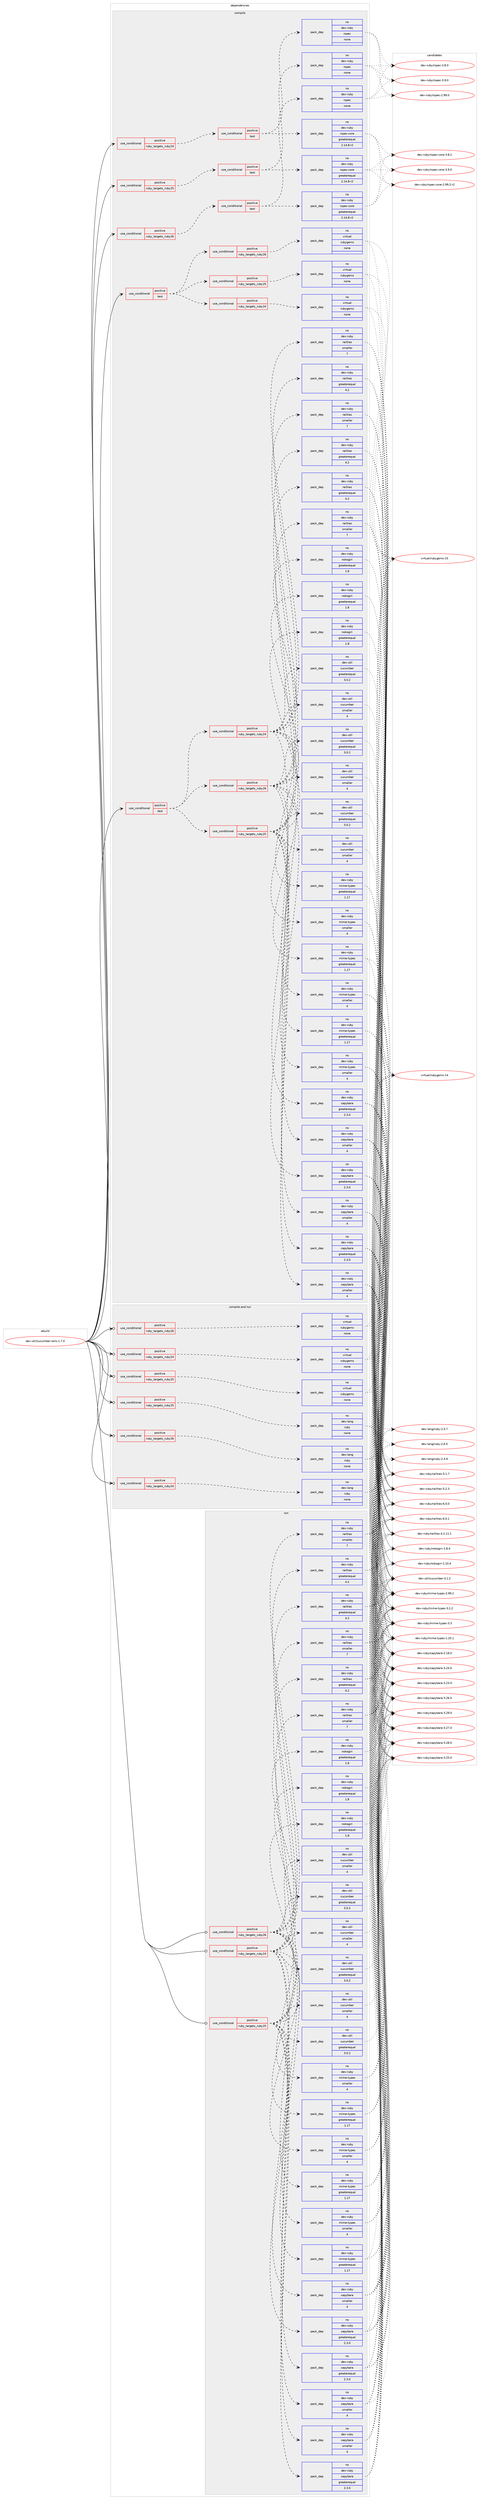 digraph prolog {

# *************
# Graph options
# *************

newrank=true;
concentrate=true;
compound=true;
graph [rankdir=LR,fontname=Helvetica,fontsize=10,ranksep=1.5];#, ranksep=2.5, nodesep=0.2];
edge  [arrowhead=vee];
node  [fontname=Helvetica,fontsize=10];

# **********
# The ebuild
# **********

subgraph cluster_leftcol {
color=gray;
rank=same;
label=<<i>ebuild</i>>;
id [label="dev-util/cucumber-rails-1.7.0", color=red, width=4, href="../dev-util/cucumber-rails-1.7.0.svg"];
}

# ****************
# The dependencies
# ****************

subgraph cluster_midcol {
color=gray;
label=<<i>dependencies</i>>;
subgraph cluster_compile {
fillcolor="#eeeeee";
style=filled;
label=<<i>compile</i>>;
subgraph cond182302 {
dependency727715 [label=<<TABLE BORDER="0" CELLBORDER="1" CELLSPACING="0" CELLPADDING="4"><TR><TD ROWSPAN="3" CELLPADDING="10">use_conditional</TD></TR><TR><TD>positive</TD></TR><TR><TD>ruby_targets_ruby24</TD></TR></TABLE>>, shape=none, color=red];
subgraph cond182303 {
dependency727716 [label=<<TABLE BORDER="0" CELLBORDER="1" CELLSPACING="0" CELLPADDING="4"><TR><TD ROWSPAN="3" CELLPADDING="10">use_conditional</TD></TR><TR><TD>positive</TD></TR><TR><TD>test</TD></TR></TABLE>>, shape=none, color=red];
subgraph pack533287 {
dependency727717 [label=<<TABLE BORDER="0" CELLBORDER="1" CELLSPACING="0" CELLPADDING="4" WIDTH="220"><TR><TD ROWSPAN="6" CELLPADDING="30">pack_dep</TD></TR><TR><TD WIDTH="110">no</TD></TR><TR><TD>dev-ruby</TD></TR><TR><TD>rspec</TD></TR><TR><TD>none</TD></TR><TR><TD></TD></TR></TABLE>>, shape=none, color=blue];
}
dependency727716:e -> dependency727717:w [weight=20,style="dashed",arrowhead="vee"];
subgraph pack533288 {
dependency727718 [label=<<TABLE BORDER="0" CELLBORDER="1" CELLSPACING="0" CELLPADDING="4" WIDTH="220"><TR><TD ROWSPAN="6" CELLPADDING="30">pack_dep</TD></TR><TR><TD WIDTH="110">no</TD></TR><TR><TD>dev-ruby</TD></TR><TR><TD>rspec-core</TD></TR><TR><TD>greaterequal</TD></TR><TR><TD>2.14.8-r2</TD></TR></TABLE>>, shape=none, color=blue];
}
dependency727716:e -> dependency727718:w [weight=20,style="dashed",arrowhead="vee"];
}
dependency727715:e -> dependency727716:w [weight=20,style="dashed",arrowhead="vee"];
}
id:e -> dependency727715:w [weight=20,style="solid",arrowhead="vee"];
subgraph cond182304 {
dependency727719 [label=<<TABLE BORDER="0" CELLBORDER="1" CELLSPACING="0" CELLPADDING="4"><TR><TD ROWSPAN="3" CELLPADDING="10">use_conditional</TD></TR><TR><TD>positive</TD></TR><TR><TD>ruby_targets_ruby25</TD></TR></TABLE>>, shape=none, color=red];
subgraph cond182305 {
dependency727720 [label=<<TABLE BORDER="0" CELLBORDER="1" CELLSPACING="0" CELLPADDING="4"><TR><TD ROWSPAN="3" CELLPADDING="10">use_conditional</TD></TR><TR><TD>positive</TD></TR><TR><TD>test</TD></TR></TABLE>>, shape=none, color=red];
subgraph pack533289 {
dependency727721 [label=<<TABLE BORDER="0" CELLBORDER="1" CELLSPACING="0" CELLPADDING="4" WIDTH="220"><TR><TD ROWSPAN="6" CELLPADDING="30">pack_dep</TD></TR><TR><TD WIDTH="110">no</TD></TR><TR><TD>dev-ruby</TD></TR><TR><TD>rspec</TD></TR><TR><TD>none</TD></TR><TR><TD></TD></TR></TABLE>>, shape=none, color=blue];
}
dependency727720:e -> dependency727721:w [weight=20,style="dashed",arrowhead="vee"];
subgraph pack533290 {
dependency727722 [label=<<TABLE BORDER="0" CELLBORDER="1" CELLSPACING="0" CELLPADDING="4" WIDTH="220"><TR><TD ROWSPAN="6" CELLPADDING="30">pack_dep</TD></TR><TR><TD WIDTH="110">no</TD></TR><TR><TD>dev-ruby</TD></TR><TR><TD>rspec-core</TD></TR><TR><TD>greaterequal</TD></TR><TR><TD>2.14.8-r2</TD></TR></TABLE>>, shape=none, color=blue];
}
dependency727720:e -> dependency727722:w [weight=20,style="dashed",arrowhead="vee"];
}
dependency727719:e -> dependency727720:w [weight=20,style="dashed",arrowhead="vee"];
}
id:e -> dependency727719:w [weight=20,style="solid",arrowhead="vee"];
subgraph cond182306 {
dependency727723 [label=<<TABLE BORDER="0" CELLBORDER="1" CELLSPACING="0" CELLPADDING="4"><TR><TD ROWSPAN="3" CELLPADDING="10">use_conditional</TD></TR><TR><TD>positive</TD></TR><TR><TD>ruby_targets_ruby26</TD></TR></TABLE>>, shape=none, color=red];
subgraph cond182307 {
dependency727724 [label=<<TABLE BORDER="0" CELLBORDER="1" CELLSPACING="0" CELLPADDING="4"><TR><TD ROWSPAN="3" CELLPADDING="10">use_conditional</TD></TR><TR><TD>positive</TD></TR><TR><TD>test</TD></TR></TABLE>>, shape=none, color=red];
subgraph pack533291 {
dependency727725 [label=<<TABLE BORDER="0" CELLBORDER="1" CELLSPACING="0" CELLPADDING="4" WIDTH="220"><TR><TD ROWSPAN="6" CELLPADDING="30">pack_dep</TD></TR><TR><TD WIDTH="110">no</TD></TR><TR><TD>dev-ruby</TD></TR><TR><TD>rspec</TD></TR><TR><TD>none</TD></TR><TR><TD></TD></TR></TABLE>>, shape=none, color=blue];
}
dependency727724:e -> dependency727725:w [weight=20,style="dashed",arrowhead="vee"];
subgraph pack533292 {
dependency727726 [label=<<TABLE BORDER="0" CELLBORDER="1" CELLSPACING="0" CELLPADDING="4" WIDTH="220"><TR><TD ROWSPAN="6" CELLPADDING="30">pack_dep</TD></TR><TR><TD WIDTH="110">no</TD></TR><TR><TD>dev-ruby</TD></TR><TR><TD>rspec-core</TD></TR><TR><TD>greaterequal</TD></TR><TR><TD>2.14.8-r2</TD></TR></TABLE>>, shape=none, color=blue];
}
dependency727724:e -> dependency727726:w [weight=20,style="dashed",arrowhead="vee"];
}
dependency727723:e -> dependency727724:w [weight=20,style="dashed",arrowhead="vee"];
}
id:e -> dependency727723:w [weight=20,style="solid",arrowhead="vee"];
subgraph cond182308 {
dependency727727 [label=<<TABLE BORDER="0" CELLBORDER="1" CELLSPACING="0" CELLPADDING="4"><TR><TD ROWSPAN="3" CELLPADDING="10">use_conditional</TD></TR><TR><TD>positive</TD></TR><TR><TD>test</TD></TR></TABLE>>, shape=none, color=red];
subgraph cond182309 {
dependency727728 [label=<<TABLE BORDER="0" CELLBORDER="1" CELLSPACING="0" CELLPADDING="4"><TR><TD ROWSPAN="3" CELLPADDING="10">use_conditional</TD></TR><TR><TD>positive</TD></TR><TR><TD>ruby_targets_ruby24</TD></TR></TABLE>>, shape=none, color=red];
subgraph pack533293 {
dependency727729 [label=<<TABLE BORDER="0" CELLBORDER="1" CELLSPACING="0" CELLPADDING="4" WIDTH="220"><TR><TD ROWSPAN="6" CELLPADDING="30">pack_dep</TD></TR><TR><TD WIDTH="110">no</TD></TR><TR><TD>dev-util</TD></TR><TR><TD>cucumber</TD></TR><TR><TD>greaterequal</TD></TR><TR><TD>3.0.2</TD></TR></TABLE>>, shape=none, color=blue];
}
dependency727728:e -> dependency727729:w [weight=20,style="dashed",arrowhead="vee"];
subgraph pack533294 {
dependency727730 [label=<<TABLE BORDER="0" CELLBORDER="1" CELLSPACING="0" CELLPADDING="4" WIDTH="220"><TR><TD ROWSPAN="6" CELLPADDING="30">pack_dep</TD></TR><TR><TD WIDTH="110">no</TD></TR><TR><TD>dev-util</TD></TR><TR><TD>cucumber</TD></TR><TR><TD>smaller</TD></TR><TR><TD>4</TD></TR></TABLE>>, shape=none, color=blue];
}
dependency727728:e -> dependency727730:w [weight=20,style="dashed",arrowhead="vee"];
subgraph pack533295 {
dependency727731 [label=<<TABLE BORDER="0" CELLBORDER="1" CELLSPACING="0" CELLPADDING="4" WIDTH="220"><TR><TD ROWSPAN="6" CELLPADDING="30">pack_dep</TD></TR><TR><TD WIDTH="110">no</TD></TR><TR><TD>dev-ruby</TD></TR><TR><TD>nokogiri</TD></TR><TR><TD>greaterequal</TD></TR><TR><TD>1.8</TD></TR></TABLE>>, shape=none, color=blue];
}
dependency727728:e -> dependency727731:w [weight=20,style="dashed",arrowhead="vee"];
subgraph pack533296 {
dependency727732 [label=<<TABLE BORDER="0" CELLBORDER="1" CELLSPACING="0" CELLPADDING="4" WIDTH="220"><TR><TD ROWSPAN="6" CELLPADDING="30">pack_dep</TD></TR><TR><TD WIDTH="110">no</TD></TR><TR><TD>dev-ruby</TD></TR><TR><TD>capybara</TD></TR><TR><TD>greaterequal</TD></TR><TR><TD>2.3.0</TD></TR></TABLE>>, shape=none, color=blue];
}
dependency727728:e -> dependency727732:w [weight=20,style="dashed",arrowhead="vee"];
subgraph pack533297 {
dependency727733 [label=<<TABLE BORDER="0" CELLBORDER="1" CELLSPACING="0" CELLPADDING="4" WIDTH="220"><TR><TD ROWSPAN="6" CELLPADDING="30">pack_dep</TD></TR><TR><TD WIDTH="110">no</TD></TR><TR><TD>dev-ruby</TD></TR><TR><TD>capybara</TD></TR><TR><TD>smaller</TD></TR><TR><TD>4</TD></TR></TABLE>>, shape=none, color=blue];
}
dependency727728:e -> dependency727733:w [weight=20,style="dashed",arrowhead="vee"];
subgraph pack533298 {
dependency727734 [label=<<TABLE BORDER="0" CELLBORDER="1" CELLSPACING="0" CELLPADDING="4" WIDTH="220"><TR><TD ROWSPAN="6" CELLPADDING="30">pack_dep</TD></TR><TR><TD WIDTH="110">no</TD></TR><TR><TD>dev-ruby</TD></TR><TR><TD>railties</TD></TR><TR><TD>greaterequal</TD></TR><TR><TD>4.2</TD></TR></TABLE>>, shape=none, color=blue];
}
dependency727728:e -> dependency727734:w [weight=20,style="dashed",arrowhead="vee"];
subgraph pack533299 {
dependency727735 [label=<<TABLE BORDER="0" CELLBORDER="1" CELLSPACING="0" CELLPADDING="4" WIDTH="220"><TR><TD ROWSPAN="6" CELLPADDING="30">pack_dep</TD></TR><TR><TD WIDTH="110">no</TD></TR><TR><TD>dev-ruby</TD></TR><TR><TD>railties</TD></TR><TR><TD>smaller</TD></TR><TR><TD>7</TD></TR></TABLE>>, shape=none, color=blue];
}
dependency727728:e -> dependency727735:w [weight=20,style="dashed",arrowhead="vee"];
subgraph pack533300 {
dependency727736 [label=<<TABLE BORDER="0" CELLBORDER="1" CELLSPACING="0" CELLPADDING="4" WIDTH="220"><TR><TD ROWSPAN="6" CELLPADDING="30">pack_dep</TD></TR><TR><TD WIDTH="110">no</TD></TR><TR><TD>dev-ruby</TD></TR><TR><TD>mime-types</TD></TR><TR><TD>greaterequal</TD></TR><TR><TD>1.17</TD></TR></TABLE>>, shape=none, color=blue];
}
dependency727728:e -> dependency727736:w [weight=20,style="dashed",arrowhead="vee"];
subgraph pack533301 {
dependency727737 [label=<<TABLE BORDER="0" CELLBORDER="1" CELLSPACING="0" CELLPADDING="4" WIDTH="220"><TR><TD ROWSPAN="6" CELLPADDING="30">pack_dep</TD></TR><TR><TD WIDTH="110">no</TD></TR><TR><TD>dev-ruby</TD></TR><TR><TD>mime-types</TD></TR><TR><TD>smaller</TD></TR><TR><TD>4</TD></TR></TABLE>>, shape=none, color=blue];
}
dependency727728:e -> dependency727737:w [weight=20,style="dashed",arrowhead="vee"];
}
dependency727727:e -> dependency727728:w [weight=20,style="dashed",arrowhead="vee"];
subgraph cond182310 {
dependency727738 [label=<<TABLE BORDER="0" CELLBORDER="1" CELLSPACING="0" CELLPADDING="4"><TR><TD ROWSPAN="3" CELLPADDING="10">use_conditional</TD></TR><TR><TD>positive</TD></TR><TR><TD>ruby_targets_ruby25</TD></TR></TABLE>>, shape=none, color=red];
subgraph pack533302 {
dependency727739 [label=<<TABLE BORDER="0" CELLBORDER="1" CELLSPACING="0" CELLPADDING="4" WIDTH="220"><TR><TD ROWSPAN="6" CELLPADDING="30">pack_dep</TD></TR><TR><TD WIDTH="110">no</TD></TR><TR><TD>dev-util</TD></TR><TR><TD>cucumber</TD></TR><TR><TD>greaterequal</TD></TR><TR><TD>3.0.2</TD></TR></TABLE>>, shape=none, color=blue];
}
dependency727738:e -> dependency727739:w [weight=20,style="dashed",arrowhead="vee"];
subgraph pack533303 {
dependency727740 [label=<<TABLE BORDER="0" CELLBORDER="1" CELLSPACING="0" CELLPADDING="4" WIDTH="220"><TR><TD ROWSPAN="6" CELLPADDING="30">pack_dep</TD></TR><TR><TD WIDTH="110">no</TD></TR><TR><TD>dev-util</TD></TR><TR><TD>cucumber</TD></TR><TR><TD>smaller</TD></TR><TR><TD>4</TD></TR></TABLE>>, shape=none, color=blue];
}
dependency727738:e -> dependency727740:w [weight=20,style="dashed",arrowhead="vee"];
subgraph pack533304 {
dependency727741 [label=<<TABLE BORDER="0" CELLBORDER="1" CELLSPACING="0" CELLPADDING="4" WIDTH="220"><TR><TD ROWSPAN="6" CELLPADDING="30">pack_dep</TD></TR><TR><TD WIDTH="110">no</TD></TR><TR><TD>dev-ruby</TD></TR><TR><TD>nokogiri</TD></TR><TR><TD>greaterequal</TD></TR><TR><TD>1.8</TD></TR></TABLE>>, shape=none, color=blue];
}
dependency727738:e -> dependency727741:w [weight=20,style="dashed",arrowhead="vee"];
subgraph pack533305 {
dependency727742 [label=<<TABLE BORDER="0" CELLBORDER="1" CELLSPACING="0" CELLPADDING="4" WIDTH="220"><TR><TD ROWSPAN="6" CELLPADDING="30">pack_dep</TD></TR><TR><TD WIDTH="110">no</TD></TR><TR><TD>dev-ruby</TD></TR><TR><TD>capybara</TD></TR><TR><TD>greaterequal</TD></TR><TR><TD>2.3.0</TD></TR></TABLE>>, shape=none, color=blue];
}
dependency727738:e -> dependency727742:w [weight=20,style="dashed",arrowhead="vee"];
subgraph pack533306 {
dependency727743 [label=<<TABLE BORDER="0" CELLBORDER="1" CELLSPACING="0" CELLPADDING="4" WIDTH="220"><TR><TD ROWSPAN="6" CELLPADDING="30">pack_dep</TD></TR><TR><TD WIDTH="110">no</TD></TR><TR><TD>dev-ruby</TD></TR><TR><TD>capybara</TD></TR><TR><TD>smaller</TD></TR><TR><TD>4</TD></TR></TABLE>>, shape=none, color=blue];
}
dependency727738:e -> dependency727743:w [weight=20,style="dashed",arrowhead="vee"];
subgraph pack533307 {
dependency727744 [label=<<TABLE BORDER="0" CELLBORDER="1" CELLSPACING="0" CELLPADDING="4" WIDTH="220"><TR><TD ROWSPAN="6" CELLPADDING="30">pack_dep</TD></TR><TR><TD WIDTH="110">no</TD></TR><TR><TD>dev-ruby</TD></TR><TR><TD>railties</TD></TR><TR><TD>greaterequal</TD></TR><TR><TD>4.2</TD></TR></TABLE>>, shape=none, color=blue];
}
dependency727738:e -> dependency727744:w [weight=20,style="dashed",arrowhead="vee"];
subgraph pack533308 {
dependency727745 [label=<<TABLE BORDER="0" CELLBORDER="1" CELLSPACING="0" CELLPADDING="4" WIDTH="220"><TR><TD ROWSPAN="6" CELLPADDING="30">pack_dep</TD></TR><TR><TD WIDTH="110">no</TD></TR><TR><TD>dev-ruby</TD></TR><TR><TD>railties</TD></TR><TR><TD>smaller</TD></TR><TR><TD>7</TD></TR></TABLE>>, shape=none, color=blue];
}
dependency727738:e -> dependency727745:w [weight=20,style="dashed",arrowhead="vee"];
subgraph pack533309 {
dependency727746 [label=<<TABLE BORDER="0" CELLBORDER="1" CELLSPACING="0" CELLPADDING="4" WIDTH="220"><TR><TD ROWSPAN="6" CELLPADDING="30">pack_dep</TD></TR><TR><TD WIDTH="110">no</TD></TR><TR><TD>dev-ruby</TD></TR><TR><TD>mime-types</TD></TR><TR><TD>greaterequal</TD></TR><TR><TD>1.17</TD></TR></TABLE>>, shape=none, color=blue];
}
dependency727738:e -> dependency727746:w [weight=20,style="dashed",arrowhead="vee"];
subgraph pack533310 {
dependency727747 [label=<<TABLE BORDER="0" CELLBORDER="1" CELLSPACING="0" CELLPADDING="4" WIDTH="220"><TR><TD ROWSPAN="6" CELLPADDING="30">pack_dep</TD></TR><TR><TD WIDTH="110">no</TD></TR><TR><TD>dev-ruby</TD></TR><TR><TD>mime-types</TD></TR><TR><TD>smaller</TD></TR><TR><TD>4</TD></TR></TABLE>>, shape=none, color=blue];
}
dependency727738:e -> dependency727747:w [weight=20,style="dashed",arrowhead="vee"];
}
dependency727727:e -> dependency727738:w [weight=20,style="dashed",arrowhead="vee"];
subgraph cond182311 {
dependency727748 [label=<<TABLE BORDER="0" CELLBORDER="1" CELLSPACING="0" CELLPADDING="4"><TR><TD ROWSPAN="3" CELLPADDING="10">use_conditional</TD></TR><TR><TD>positive</TD></TR><TR><TD>ruby_targets_ruby26</TD></TR></TABLE>>, shape=none, color=red];
subgraph pack533311 {
dependency727749 [label=<<TABLE BORDER="0" CELLBORDER="1" CELLSPACING="0" CELLPADDING="4" WIDTH="220"><TR><TD ROWSPAN="6" CELLPADDING="30">pack_dep</TD></TR><TR><TD WIDTH="110">no</TD></TR><TR><TD>dev-util</TD></TR><TR><TD>cucumber</TD></TR><TR><TD>greaterequal</TD></TR><TR><TD>3.0.2</TD></TR></TABLE>>, shape=none, color=blue];
}
dependency727748:e -> dependency727749:w [weight=20,style="dashed",arrowhead="vee"];
subgraph pack533312 {
dependency727750 [label=<<TABLE BORDER="0" CELLBORDER="1" CELLSPACING="0" CELLPADDING="4" WIDTH="220"><TR><TD ROWSPAN="6" CELLPADDING="30">pack_dep</TD></TR><TR><TD WIDTH="110">no</TD></TR><TR><TD>dev-util</TD></TR><TR><TD>cucumber</TD></TR><TR><TD>smaller</TD></TR><TR><TD>4</TD></TR></TABLE>>, shape=none, color=blue];
}
dependency727748:e -> dependency727750:w [weight=20,style="dashed",arrowhead="vee"];
subgraph pack533313 {
dependency727751 [label=<<TABLE BORDER="0" CELLBORDER="1" CELLSPACING="0" CELLPADDING="4" WIDTH="220"><TR><TD ROWSPAN="6" CELLPADDING="30">pack_dep</TD></TR><TR><TD WIDTH="110">no</TD></TR><TR><TD>dev-ruby</TD></TR><TR><TD>nokogiri</TD></TR><TR><TD>greaterequal</TD></TR><TR><TD>1.8</TD></TR></TABLE>>, shape=none, color=blue];
}
dependency727748:e -> dependency727751:w [weight=20,style="dashed",arrowhead="vee"];
subgraph pack533314 {
dependency727752 [label=<<TABLE BORDER="0" CELLBORDER="1" CELLSPACING="0" CELLPADDING="4" WIDTH="220"><TR><TD ROWSPAN="6" CELLPADDING="30">pack_dep</TD></TR><TR><TD WIDTH="110">no</TD></TR><TR><TD>dev-ruby</TD></TR><TR><TD>capybara</TD></TR><TR><TD>greaterequal</TD></TR><TR><TD>2.3.0</TD></TR></TABLE>>, shape=none, color=blue];
}
dependency727748:e -> dependency727752:w [weight=20,style="dashed",arrowhead="vee"];
subgraph pack533315 {
dependency727753 [label=<<TABLE BORDER="0" CELLBORDER="1" CELLSPACING="0" CELLPADDING="4" WIDTH="220"><TR><TD ROWSPAN="6" CELLPADDING="30">pack_dep</TD></TR><TR><TD WIDTH="110">no</TD></TR><TR><TD>dev-ruby</TD></TR><TR><TD>capybara</TD></TR><TR><TD>smaller</TD></TR><TR><TD>4</TD></TR></TABLE>>, shape=none, color=blue];
}
dependency727748:e -> dependency727753:w [weight=20,style="dashed",arrowhead="vee"];
subgraph pack533316 {
dependency727754 [label=<<TABLE BORDER="0" CELLBORDER="1" CELLSPACING="0" CELLPADDING="4" WIDTH="220"><TR><TD ROWSPAN="6" CELLPADDING="30">pack_dep</TD></TR><TR><TD WIDTH="110">no</TD></TR><TR><TD>dev-ruby</TD></TR><TR><TD>railties</TD></TR><TR><TD>greaterequal</TD></TR><TR><TD>4.2</TD></TR></TABLE>>, shape=none, color=blue];
}
dependency727748:e -> dependency727754:w [weight=20,style="dashed",arrowhead="vee"];
subgraph pack533317 {
dependency727755 [label=<<TABLE BORDER="0" CELLBORDER="1" CELLSPACING="0" CELLPADDING="4" WIDTH="220"><TR><TD ROWSPAN="6" CELLPADDING="30">pack_dep</TD></TR><TR><TD WIDTH="110">no</TD></TR><TR><TD>dev-ruby</TD></TR><TR><TD>railties</TD></TR><TR><TD>smaller</TD></TR><TR><TD>7</TD></TR></TABLE>>, shape=none, color=blue];
}
dependency727748:e -> dependency727755:w [weight=20,style="dashed",arrowhead="vee"];
subgraph pack533318 {
dependency727756 [label=<<TABLE BORDER="0" CELLBORDER="1" CELLSPACING="0" CELLPADDING="4" WIDTH="220"><TR><TD ROWSPAN="6" CELLPADDING="30">pack_dep</TD></TR><TR><TD WIDTH="110">no</TD></TR><TR><TD>dev-ruby</TD></TR><TR><TD>mime-types</TD></TR><TR><TD>greaterequal</TD></TR><TR><TD>1.17</TD></TR></TABLE>>, shape=none, color=blue];
}
dependency727748:e -> dependency727756:w [weight=20,style="dashed",arrowhead="vee"];
subgraph pack533319 {
dependency727757 [label=<<TABLE BORDER="0" CELLBORDER="1" CELLSPACING="0" CELLPADDING="4" WIDTH="220"><TR><TD ROWSPAN="6" CELLPADDING="30">pack_dep</TD></TR><TR><TD WIDTH="110">no</TD></TR><TR><TD>dev-ruby</TD></TR><TR><TD>mime-types</TD></TR><TR><TD>smaller</TD></TR><TR><TD>4</TD></TR></TABLE>>, shape=none, color=blue];
}
dependency727748:e -> dependency727757:w [weight=20,style="dashed",arrowhead="vee"];
}
dependency727727:e -> dependency727748:w [weight=20,style="dashed",arrowhead="vee"];
}
id:e -> dependency727727:w [weight=20,style="solid",arrowhead="vee"];
subgraph cond182312 {
dependency727758 [label=<<TABLE BORDER="0" CELLBORDER="1" CELLSPACING="0" CELLPADDING="4"><TR><TD ROWSPAN="3" CELLPADDING="10">use_conditional</TD></TR><TR><TD>positive</TD></TR><TR><TD>test</TD></TR></TABLE>>, shape=none, color=red];
subgraph cond182313 {
dependency727759 [label=<<TABLE BORDER="0" CELLBORDER="1" CELLSPACING="0" CELLPADDING="4"><TR><TD ROWSPAN="3" CELLPADDING="10">use_conditional</TD></TR><TR><TD>positive</TD></TR><TR><TD>ruby_targets_ruby24</TD></TR></TABLE>>, shape=none, color=red];
subgraph pack533320 {
dependency727760 [label=<<TABLE BORDER="0" CELLBORDER="1" CELLSPACING="0" CELLPADDING="4" WIDTH="220"><TR><TD ROWSPAN="6" CELLPADDING="30">pack_dep</TD></TR><TR><TD WIDTH="110">no</TD></TR><TR><TD>virtual</TD></TR><TR><TD>rubygems</TD></TR><TR><TD>none</TD></TR><TR><TD></TD></TR></TABLE>>, shape=none, color=blue];
}
dependency727759:e -> dependency727760:w [weight=20,style="dashed",arrowhead="vee"];
}
dependency727758:e -> dependency727759:w [weight=20,style="dashed",arrowhead="vee"];
subgraph cond182314 {
dependency727761 [label=<<TABLE BORDER="0" CELLBORDER="1" CELLSPACING="0" CELLPADDING="4"><TR><TD ROWSPAN="3" CELLPADDING="10">use_conditional</TD></TR><TR><TD>positive</TD></TR><TR><TD>ruby_targets_ruby25</TD></TR></TABLE>>, shape=none, color=red];
subgraph pack533321 {
dependency727762 [label=<<TABLE BORDER="0" CELLBORDER="1" CELLSPACING="0" CELLPADDING="4" WIDTH="220"><TR><TD ROWSPAN="6" CELLPADDING="30">pack_dep</TD></TR><TR><TD WIDTH="110">no</TD></TR><TR><TD>virtual</TD></TR><TR><TD>rubygems</TD></TR><TR><TD>none</TD></TR><TR><TD></TD></TR></TABLE>>, shape=none, color=blue];
}
dependency727761:e -> dependency727762:w [weight=20,style="dashed",arrowhead="vee"];
}
dependency727758:e -> dependency727761:w [weight=20,style="dashed",arrowhead="vee"];
subgraph cond182315 {
dependency727763 [label=<<TABLE BORDER="0" CELLBORDER="1" CELLSPACING="0" CELLPADDING="4"><TR><TD ROWSPAN="3" CELLPADDING="10">use_conditional</TD></TR><TR><TD>positive</TD></TR><TR><TD>ruby_targets_ruby26</TD></TR></TABLE>>, shape=none, color=red];
subgraph pack533322 {
dependency727764 [label=<<TABLE BORDER="0" CELLBORDER="1" CELLSPACING="0" CELLPADDING="4" WIDTH="220"><TR><TD ROWSPAN="6" CELLPADDING="30">pack_dep</TD></TR><TR><TD WIDTH="110">no</TD></TR><TR><TD>virtual</TD></TR><TR><TD>rubygems</TD></TR><TR><TD>none</TD></TR><TR><TD></TD></TR></TABLE>>, shape=none, color=blue];
}
dependency727763:e -> dependency727764:w [weight=20,style="dashed",arrowhead="vee"];
}
dependency727758:e -> dependency727763:w [weight=20,style="dashed",arrowhead="vee"];
}
id:e -> dependency727758:w [weight=20,style="solid",arrowhead="vee"];
}
subgraph cluster_compileandrun {
fillcolor="#eeeeee";
style=filled;
label=<<i>compile and run</i>>;
subgraph cond182316 {
dependency727765 [label=<<TABLE BORDER="0" CELLBORDER="1" CELLSPACING="0" CELLPADDING="4"><TR><TD ROWSPAN="3" CELLPADDING="10">use_conditional</TD></TR><TR><TD>positive</TD></TR><TR><TD>ruby_targets_ruby24</TD></TR></TABLE>>, shape=none, color=red];
subgraph pack533323 {
dependency727766 [label=<<TABLE BORDER="0" CELLBORDER="1" CELLSPACING="0" CELLPADDING="4" WIDTH="220"><TR><TD ROWSPAN="6" CELLPADDING="30">pack_dep</TD></TR><TR><TD WIDTH="110">no</TD></TR><TR><TD>dev-lang</TD></TR><TR><TD>ruby</TD></TR><TR><TD>none</TD></TR><TR><TD></TD></TR></TABLE>>, shape=none, color=blue];
}
dependency727765:e -> dependency727766:w [weight=20,style="dashed",arrowhead="vee"];
}
id:e -> dependency727765:w [weight=20,style="solid",arrowhead="odotvee"];
subgraph cond182317 {
dependency727767 [label=<<TABLE BORDER="0" CELLBORDER="1" CELLSPACING="0" CELLPADDING="4"><TR><TD ROWSPAN="3" CELLPADDING="10">use_conditional</TD></TR><TR><TD>positive</TD></TR><TR><TD>ruby_targets_ruby24</TD></TR></TABLE>>, shape=none, color=red];
subgraph pack533324 {
dependency727768 [label=<<TABLE BORDER="0" CELLBORDER="1" CELLSPACING="0" CELLPADDING="4" WIDTH="220"><TR><TD ROWSPAN="6" CELLPADDING="30">pack_dep</TD></TR><TR><TD WIDTH="110">no</TD></TR><TR><TD>virtual</TD></TR><TR><TD>rubygems</TD></TR><TR><TD>none</TD></TR><TR><TD></TD></TR></TABLE>>, shape=none, color=blue];
}
dependency727767:e -> dependency727768:w [weight=20,style="dashed",arrowhead="vee"];
}
id:e -> dependency727767:w [weight=20,style="solid",arrowhead="odotvee"];
subgraph cond182318 {
dependency727769 [label=<<TABLE BORDER="0" CELLBORDER="1" CELLSPACING="0" CELLPADDING="4"><TR><TD ROWSPAN="3" CELLPADDING="10">use_conditional</TD></TR><TR><TD>positive</TD></TR><TR><TD>ruby_targets_ruby25</TD></TR></TABLE>>, shape=none, color=red];
subgraph pack533325 {
dependency727770 [label=<<TABLE BORDER="0" CELLBORDER="1" CELLSPACING="0" CELLPADDING="4" WIDTH="220"><TR><TD ROWSPAN="6" CELLPADDING="30">pack_dep</TD></TR><TR><TD WIDTH="110">no</TD></TR><TR><TD>dev-lang</TD></TR><TR><TD>ruby</TD></TR><TR><TD>none</TD></TR><TR><TD></TD></TR></TABLE>>, shape=none, color=blue];
}
dependency727769:e -> dependency727770:w [weight=20,style="dashed",arrowhead="vee"];
}
id:e -> dependency727769:w [weight=20,style="solid",arrowhead="odotvee"];
subgraph cond182319 {
dependency727771 [label=<<TABLE BORDER="0" CELLBORDER="1" CELLSPACING="0" CELLPADDING="4"><TR><TD ROWSPAN="3" CELLPADDING="10">use_conditional</TD></TR><TR><TD>positive</TD></TR><TR><TD>ruby_targets_ruby25</TD></TR></TABLE>>, shape=none, color=red];
subgraph pack533326 {
dependency727772 [label=<<TABLE BORDER="0" CELLBORDER="1" CELLSPACING="0" CELLPADDING="4" WIDTH="220"><TR><TD ROWSPAN="6" CELLPADDING="30">pack_dep</TD></TR><TR><TD WIDTH="110">no</TD></TR><TR><TD>virtual</TD></TR><TR><TD>rubygems</TD></TR><TR><TD>none</TD></TR><TR><TD></TD></TR></TABLE>>, shape=none, color=blue];
}
dependency727771:e -> dependency727772:w [weight=20,style="dashed",arrowhead="vee"];
}
id:e -> dependency727771:w [weight=20,style="solid",arrowhead="odotvee"];
subgraph cond182320 {
dependency727773 [label=<<TABLE BORDER="0" CELLBORDER="1" CELLSPACING="0" CELLPADDING="4"><TR><TD ROWSPAN="3" CELLPADDING="10">use_conditional</TD></TR><TR><TD>positive</TD></TR><TR><TD>ruby_targets_ruby26</TD></TR></TABLE>>, shape=none, color=red];
subgraph pack533327 {
dependency727774 [label=<<TABLE BORDER="0" CELLBORDER="1" CELLSPACING="0" CELLPADDING="4" WIDTH="220"><TR><TD ROWSPAN="6" CELLPADDING="30">pack_dep</TD></TR><TR><TD WIDTH="110">no</TD></TR><TR><TD>dev-lang</TD></TR><TR><TD>ruby</TD></TR><TR><TD>none</TD></TR><TR><TD></TD></TR></TABLE>>, shape=none, color=blue];
}
dependency727773:e -> dependency727774:w [weight=20,style="dashed",arrowhead="vee"];
}
id:e -> dependency727773:w [weight=20,style="solid",arrowhead="odotvee"];
subgraph cond182321 {
dependency727775 [label=<<TABLE BORDER="0" CELLBORDER="1" CELLSPACING="0" CELLPADDING="4"><TR><TD ROWSPAN="3" CELLPADDING="10">use_conditional</TD></TR><TR><TD>positive</TD></TR><TR><TD>ruby_targets_ruby26</TD></TR></TABLE>>, shape=none, color=red];
subgraph pack533328 {
dependency727776 [label=<<TABLE BORDER="0" CELLBORDER="1" CELLSPACING="0" CELLPADDING="4" WIDTH="220"><TR><TD ROWSPAN="6" CELLPADDING="30">pack_dep</TD></TR><TR><TD WIDTH="110">no</TD></TR><TR><TD>virtual</TD></TR><TR><TD>rubygems</TD></TR><TR><TD>none</TD></TR><TR><TD></TD></TR></TABLE>>, shape=none, color=blue];
}
dependency727775:e -> dependency727776:w [weight=20,style="dashed",arrowhead="vee"];
}
id:e -> dependency727775:w [weight=20,style="solid",arrowhead="odotvee"];
}
subgraph cluster_run {
fillcolor="#eeeeee";
style=filled;
label=<<i>run</i>>;
subgraph cond182322 {
dependency727777 [label=<<TABLE BORDER="0" CELLBORDER="1" CELLSPACING="0" CELLPADDING="4"><TR><TD ROWSPAN="3" CELLPADDING="10">use_conditional</TD></TR><TR><TD>positive</TD></TR><TR><TD>ruby_targets_ruby24</TD></TR></TABLE>>, shape=none, color=red];
subgraph pack533329 {
dependency727778 [label=<<TABLE BORDER="0" CELLBORDER="1" CELLSPACING="0" CELLPADDING="4" WIDTH="220"><TR><TD ROWSPAN="6" CELLPADDING="30">pack_dep</TD></TR><TR><TD WIDTH="110">no</TD></TR><TR><TD>dev-util</TD></TR><TR><TD>cucumber</TD></TR><TR><TD>greaterequal</TD></TR><TR><TD>3.0.2</TD></TR></TABLE>>, shape=none, color=blue];
}
dependency727777:e -> dependency727778:w [weight=20,style="dashed",arrowhead="vee"];
subgraph pack533330 {
dependency727779 [label=<<TABLE BORDER="0" CELLBORDER="1" CELLSPACING="0" CELLPADDING="4" WIDTH="220"><TR><TD ROWSPAN="6" CELLPADDING="30">pack_dep</TD></TR><TR><TD WIDTH="110">no</TD></TR><TR><TD>dev-util</TD></TR><TR><TD>cucumber</TD></TR><TR><TD>smaller</TD></TR><TR><TD>4</TD></TR></TABLE>>, shape=none, color=blue];
}
dependency727777:e -> dependency727779:w [weight=20,style="dashed",arrowhead="vee"];
subgraph pack533331 {
dependency727780 [label=<<TABLE BORDER="0" CELLBORDER="1" CELLSPACING="0" CELLPADDING="4" WIDTH="220"><TR><TD ROWSPAN="6" CELLPADDING="30">pack_dep</TD></TR><TR><TD WIDTH="110">no</TD></TR><TR><TD>dev-ruby</TD></TR><TR><TD>nokogiri</TD></TR><TR><TD>greaterequal</TD></TR><TR><TD>1.8</TD></TR></TABLE>>, shape=none, color=blue];
}
dependency727777:e -> dependency727780:w [weight=20,style="dashed",arrowhead="vee"];
subgraph pack533332 {
dependency727781 [label=<<TABLE BORDER="0" CELLBORDER="1" CELLSPACING="0" CELLPADDING="4" WIDTH="220"><TR><TD ROWSPAN="6" CELLPADDING="30">pack_dep</TD></TR><TR><TD WIDTH="110">no</TD></TR><TR><TD>dev-ruby</TD></TR><TR><TD>capybara</TD></TR><TR><TD>greaterequal</TD></TR><TR><TD>2.3.0</TD></TR></TABLE>>, shape=none, color=blue];
}
dependency727777:e -> dependency727781:w [weight=20,style="dashed",arrowhead="vee"];
subgraph pack533333 {
dependency727782 [label=<<TABLE BORDER="0" CELLBORDER="1" CELLSPACING="0" CELLPADDING="4" WIDTH="220"><TR><TD ROWSPAN="6" CELLPADDING="30">pack_dep</TD></TR><TR><TD WIDTH="110">no</TD></TR><TR><TD>dev-ruby</TD></TR><TR><TD>capybara</TD></TR><TR><TD>smaller</TD></TR><TR><TD>4</TD></TR></TABLE>>, shape=none, color=blue];
}
dependency727777:e -> dependency727782:w [weight=20,style="dashed",arrowhead="vee"];
subgraph pack533334 {
dependency727783 [label=<<TABLE BORDER="0" CELLBORDER="1" CELLSPACING="0" CELLPADDING="4" WIDTH="220"><TR><TD ROWSPAN="6" CELLPADDING="30">pack_dep</TD></TR><TR><TD WIDTH="110">no</TD></TR><TR><TD>dev-ruby</TD></TR><TR><TD>railties</TD></TR><TR><TD>greaterequal</TD></TR><TR><TD>4.2</TD></TR></TABLE>>, shape=none, color=blue];
}
dependency727777:e -> dependency727783:w [weight=20,style="dashed",arrowhead="vee"];
subgraph pack533335 {
dependency727784 [label=<<TABLE BORDER="0" CELLBORDER="1" CELLSPACING="0" CELLPADDING="4" WIDTH="220"><TR><TD ROWSPAN="6" CELLPADDING="30">pack_dep</TD></TR><TR><TD WIDTH="110">no</TD></TR><TR><TD>dev-ruby</TD></TR><TR><TD>railties</TD></TR><TR><TD>smaller</TD></TR><TR><TD>7</TD></TR></TABLE>>, shape=none, color=blue];
}
dependency727777:e -> dependency727784:w [weight=20,style="dashed",arrowhead="vee"];
subgraph pack533336 {
dependency727785 [label=<<TABLE BORDER="0" CELLBORDER="1" CELLSPACING="0" CELLPADDING="4" WIDTH="220"><TR><TD ROWSPAN="6" CELLPADDING="30">pack_dep</TD></TR><TR><TD WIDTH="110">no</TD></TR><TR><TD>dev-ruby</TD></TR><TR><TD>mime-types</TD></TR><TR><TD>greaterequal</TD></TR><TR><TD>1.17</TD></TR></TABLE>>, shape=none, color=blue];
}
dependency727777:e -> dependency727785:w [weight=20,style="dashed",arrowhead="vee"];
subgraph pack533337 {
dependency727786 [label=<<TABLE BORDER="0" CELLBORDER="1" CELLSPACING="0" CELLPADDING="4" WIDTH="220"><TR><TD ROWSPAN="6" CELLPADDING="30">pack_dep</TD></TR><TR><TD WIDTH="110">no</TD></TR><TR><TD>dev-ruby</TD></TR><TR><TD>mime-types</TD></TR><TR><TD>smaller</TD></TR><TR><TD>4</TD></TR></TABLE>>, shape=none, color=blue];
}
dependency727777:e -> dependency727786:w [weight=20,style="dashed",arrowhead="vee"];
}
id:e -> dependency727777:w [weight=20,style="solid",arrowhead="odot"];
subgraph cond182323 {
dependency727787 [label=<<TABLE BORDER="0" CELLBORDER="1" CELLSPACING="0" CELLPADDING="4"><TR><TD ROWSPAN="3" CELLPADDING="10">use_conditional</TD></TR><TR><TD>positive</TD></TR><TR><TD>ruby_targets_ruby25</TD></TR></TABLE>>, shape=none, color=red];
subgraph pack533338 {
dependency727788 [label=<<TABLE BORDER="0" CELLBORDER="1" CELLSPACING="0" CELLPADDING="4" WIDTH="220"><TR><TD ROWSPAN="6" CELLPADDING="30">pack_dep</TD></TR><TR><TD WIDTH="110">no</TD></TR><TR><TD>dev-util</TD></TR><TR><TD>cucumber</TD></TR><TR><TD>greaterequal</TD></TR><TR><TD>3.0.2</TD></TR></TABLE>>, shape=none, color=blue];
}
dependency727787:e -> dependency727788:w [weight=20,style="dashed",arrowhead="vee"];
subgraph pack533339 {
dependency727789 [label=<<TABLE BORDER="0" CELLBORDER="1" CELLSPACING="0" CELLPADDING="4" WIDTH="220"><TR><TD ROWSPAN="6" CELLPADDING="30">pack_dep</TD></TR><TR><TD WIDTH="110">no</TD></TR><TR><TD>dev-util</TD></TR><TR><TD>cucumber</TD></TR><TR><TD>smaller</TD></TR><TR><TD>4</TD></TR></TABLE>>, shape=none, color=blue];
}
dependency727787:e -> dependency727789:w [weight=20,style="dashed",arrowhead="vee"];
subgraph pack533340 {
dependency727790 [label=<<TABLE BORDER="0" CELLBORDER="1" CELLSPACING="0" CELLPADDING="4" WIDTH="220"><TR><TD ROWSPAN="6" CELLPADDING="30">pack_dep</TD></TR><TR><TD WIDTH="110">no</TD></TR><TR><TD>dev-ruby</TD></TR><TR><TD>nokogiri</TD></TR><TR><TD>greaterequal</TD></TR><TR><TD>1.8</TD></TR></TABLE>>, shape=none, color=blue];
}
dependency727787:e -> dependency727790:w [weight=20,style="dashed",arrowhead="vee"];
subgraph pack533341 {
dependency727791 [label=<<TABLE BORDER="0" CELLBORDER="1" CELLSPACING="0" CELLPADDING="4" WIDTH="220"><TR><TD ROWSPAN="6" CELLPADDING="30">pack_dep</TD></TR><TR><TD WIDTH="110">no</TD></TR><TR><TD>dev-ruby</TD></TR><TR><TD>capybara</TD></TR><TR><TD>greaterequal</TD></TR><TR><TD>2.3.0</TD></TR></TABLE>>, shape=none, color=blue];
}
dependency727787:e -> dependency727791:w [weight=20,style="dashed",arrowhead="vee"];
subgraph pack533342 {
dependency727792 [label=<<TABLE BORDER="0" CELLBORDER="1" CELLSPACING="0" CELLPADDING="4" WIDTH="220"><TR><TD ROWSPAN="6" CELLPADDING="30">pack_dep</TD></TR><TR><TD WIDTH="110">no</TD></TR><TR><TD>dev-ruby</TD></TR><TR><TD>capybara</TD></TR><TR><TD>smaller</TD></TR><TR><TD>4</TD></TR></TABLE>>, shape=none, color=blue];
}
dependency727787:e -> dependency727792:w [weight=20,style="dashed",arrowhead="vee"];
subgraph pack533343 {
dependency727793 [label=<<TABLE BORDER="0" CELLBORDER="1" CELLSPACING="0" CELLPADDING="4" WIDTH="220"><TR><TD ROWSPAN="6" CELLPADDING="30">pack_dep</TD></TR><TR><TD WIDTH="110">no</TD></TR><TR><TD>dev-ruby</TD></TR><TR><TD>railties</TD></TR><TR><TD>greaterequal</TD></TR><TR><TD>4.2</TD></TR></TABLE>>, shape=none, color=blue];
}
dependency727787:e -> dependency727793:w [weight=20,style="dashed",arrowhead="vee"];
subgraph pack533344 {
dependency727794 [label=<<TABLE BORDER="0" CELLBORDER="1" CELLSPACING="0" CELLPADDING="4" WIDTH="220"><TR><TD ROWSPAN="6" CELLPADDING="30">pack_dep</TD></TR><TR><TD WIDTH="110">no</TD></TR><TR><TD>dev-ruby</TD></TR><TR><TD>railties</TD></TR><TR><TD>smaller</TD></TR><TR><TD>7</TD></TR></TABLE>>, shape=none, color=blue];
}
dependency727787:e -> dependency727794:w [weight=20,style="dashed",arrowhead="vee"];
subgraph pack533345 {
dependency727795 [label=<<TABLE BORDER="0" CELLBORDER="1" CELLSPACING="0" CELLPADDING="4" WIDTH="220"><TR><TD ROWSPAN="6" CELLPADDING="30">pack_dep</TD></TR><TR><TD WIDTH="110">no</TD></TR><TR><TD>dev-ruby</TD></TR><TR><TD>mime-types</TD></TR><TR><TD>greaterequal</TD></TR><TR><TD>1.17</TD></TR></TABLE>>, shape=none, color=blue];
}
dependency727787:e -> dependency727795:w [weight=20,style="dashed",arrowhead="vee"];
subgraph pack533346 {
dependency727796 [label=<<TABLE BORDER="0" CELLBORDER="1" CELLSPACING="0" CELLPADDING="4" WIDTH="220"><TR><TD ROWSPAN="6" CELLPADDING="30">pack_dep</TD></TR><TR><TD WIDTH="110">no</TD></TR><TR><TD>dev-ruby</TD></TR><TR><TD>mime-types</TD></TR><TR><TD>smaller</TD></TR><TR><TD>4</TD></TR></TABLE>>, shape=none, color=blue];
}
dependency727787:e -> dependency727796:w [weight=20,style="dashed",arrowhead="vee"];
}
id:e -> dependency727787:w [weight=20,style="solid",arrowhead="odot"];
subgraph cond182324 {
dependency727797 [label=<<TABLE BORDER="0" CELLBORDER="1" CELLSPACING="0" CELLPADDING="4"><TR><TD ROWSPAN="3" CELLPADDING="10">use_conditional</TD></TR><TR><TD>positive</TD></TR><TR><TD>ruby_targets_ruby26</TD></TR></TABLE>>, shape=none, color=red];
subgraph pack533347 {
dependency727798 [label=<<TABLE BORDER="0" CELLBORDER="1" CELLSPACING="0" CELLPADDING="4" WIDTH="220"><TR><TD ROWSPAN="6" CELLPADDING="30">pack_dep</TD></TR><TR><TD WIDTH="110">no</TD></TR><TR><TD>dev-util</TD></TR><TR><TD>cucumber</TD></TR><TR><TD>greaterequal</TD></TR><TR><TD>3.0.2</TD></TR></TABLE>>, shape=none, color=blue];
}
dependency727797:e -> dependency727798:w [weight=20,style="dashed",arrowhead="vee"];
subgraph pack533348 {
dependency727799 [label=<<TABLE BORDER="0" CELLBORDER="1" CELLSPACING="0" CELLPADDING="4" WIDTH="220"><TR><TD ROWSPAN="6" CELLPADDING="30">pack_dep</TD></TR><TR><TD WIDTH="110">no</TD></TR><TR><TD>dev-util</TD></TR><TR><TD>cucumber</TD></TR><TR><TD>smaller</TD></TR><TR><TD>4</TD></TR></TABLE>>, shape=none, color=blue];
}
dependency727797:e -> dependency727799:w [weight=20,style="dashed",arrowhead="vee"];
subgraph pack533349 {
dependency727800 [label=<<TABLE BORDER="0" CELLBORDER="1" CELLSPACING="0" CELLPADDING="4" WIDTH="220"><TR><TD ROWSPAN="6" CELLPADDING="30">pack_dep</TD></TR><TR><TD WIDTH="110">no</TD></TR><TR><TD>dev-ruby</TD></TR><TR><TD>nokogiri</TD></TR><TR><TD>greaterequal</TD></TR><TR><TD>1.8</TD></TR></TABLE>>, shape=none, color=blue];
}
dependency727797:e -> dependency727800:w [weight=20,style="dashed",arrowhead="vee"];
subgraph pack533350 {
dependency727801 [label=<<TABLE BORDER="0" CELLBORDER="1" CELLSPACING="0" CELLPADDING="4" WIDTH="220"><TR><TD ROWSPAN="6" CELLPADDING="30">pack_dep</TD></TR><TR><TD WIDTH="110">no</TD></TR><TR><TD>dev-ruby</TD></TR><TR><TD>capybara</TD></TR><TR><TD>greaterequal</TD></TR><TR><TD>2.3.0</TD></TR></TABLE>>, shape=none, color=blue];
}
dependency727797:e -> dependency727801:w [weight=20,style="dashed",arrowhead="vee"];
subgraph pack533351 {
dependency727802 [label=<<TABLE BORDER="0" CELLBORDER="1" CELLSPACING="0" CELLPADDING="4" WIDTH="220"><TR><TD ROWSPAN="6" CELLPADDING="30">pack_dep</TD></TR><TR><TD WIDTH="110">no</TD></TR><TR><TD>dev-ruby</TD></TR><TR><TD>capybara</TD></TR><TR><TD>smaller</TD></TR><TR><TD>4</TD></TR></TABLE>>, shape=none, color=blue];
}
dependency727797:e -> dependency727802:w [weight=20,style="dashed",arrowhead="vee"];
subgraph pack533352 {
dependency727803 [label=<<TABLE BORDER="0" CELLBORDER="1" CELLSPACING="0" CELLPADDING="4" WIDTH="220"><TR><TD ROWSPAN="6" CELLPADDING="30">pack_dep</TD></TR><TR><TD WIDTH="110">no</TD></TR><TR><TD>dev-ruby</TD></TR><TR><TD>railties</TD></TR><TR><TD>greaterequal</TD></TR><TR><TD>4.2</TD></TR></TABLE>>, shape=none, color=blue];
}
dependency727797:e -> dependency727803:w [weight=20,style="dashed",arrowhead="vee"];
subgraph pack533353 {
dependency727804 [label=<<TABLE BORDER="0" CELLBORDER="1" CELLSPACING="0" CELLPADDING="4" WIDTH="220"><TR><TD ROWSPAN="6" CELLPADDING="30">pack_dep</TD></TR><TR><TD WIDTH="110">no</TD></TR><TR><TD>dev-ruby</TD></TR><TR><TD>railties</TD></TR><TR><TD>smaller</TD></TR><TR><TD>7</TD></TR></TABLE>>, shape=none, color=blue];
}
dependency727797:e -> dependency727804:w [weight=20,style="dashed",arrowhead="vee"];
subgraph pack533354 {
dependency727805 [label=<<TABLE BORDER="0" CELLBORDER="1" CELLSPACING="0" CELLPADDING="4" WIDTH="220"><TR><TD ROWSPAN="6" CELLPADDING="30">pack_dep</TD></TR><TR><TD WIDTH="110">no</TD></TR><TR><TD>dev-ruby</TD></TR><TR><TD>mime-types</TD></TR><TR><TD>greaterequal</TD></TR><TR><TD>1.17</TD></TR></TABLE>>, shape=none, color=blue];
}
dependency727797:e -> dependency727805:w [weight=20,style="dashed",arrowhead="vee"];
subgraph pack533355 {
dependency727806 [label=<<TABLE BORDER="0" CELLBORDER="1" CELLSPACING="0" CELLPADDING="4" WIDTH="220"><TR><TD ROWSPAN="6" CELLPADDING="30">pack_dep</TD></TR><TR><TD WIDTH="110">no</TD></TR><TR><TD>dev-ruby</TD></TR><TR><TD>mime-types</TD></TR><TR><TD>smaller</TD></TR><TR><TD>4</TD></TR></TABLE>>, shape=none, color=blue];
}
dependency727797:e -> dependency727806:w [weight=20,style="dashed",arrowhead="vee"];
}
id:e -> dependency727797:w [weight=20,style="solid",arrowhead="odot"];
}
}

# **************
# The candidates
# **************

subgraph cluster_choices {
rank=same;
color=gray;
label=<<i>candidates</i>>;

subgraph choice533287 {
color=black;
nodesep=1;
choice1001011184511411798121471141151121019945504657574648 [label="dev-ruby/rspec-2.99.0", color=red, width=4,href="../dev-ruby/rspec-2.99.0.svg"];
choice10010111845114117981214711411511210199455146564648 [label="dev-ruby/rspec-3.8.0", color=red, width=4,href="../dev-ruby/rspec-3.8.0.svg"];
choice10010111845114117981214711411511210199455146574648 [label="dev-ruby/rspec-3.9.0", color=red, width=4,href="../dev-ruby/rspec-3.9.0.svg"];
dependency727717:e -> choice1001011184511411798121471141151121019945504657574648:w [style=dotted,weight="100"];
dependency727717:e -> choice10010111845114117981214711411511210199455146564648:w [style=dotted,weight="100"];
dependency727717:e -> choice10010111845114117981214711411511210199455146574648:w [style=dotted,weight="100"];
}
subgraph choice533288 {
color=black;
nodesep=1;
choice100101118451141179812147114115112101994599111114101455046575746504511450 [label="dev-ruby/rspec-core-2.99.2-r2", color=red, width=4,href="../dev-ruby/rspec-core-2.99.2-r2.svg"];
choice100101118451141179812147114115112101994599111114101455146564650 [label="dev-ruby/rspec-core-3.8.2", color=red, width=4,href="../dev-ruby/rspec-core-3.8.2.svg"];
choice100101118451141179812147114115112101994599111114101455146574648 [label="dev-ruby/rspec-core-3.9.0", color=red, width=4,href="../dev-ruby/rspec-core-3.9.0.svg"];
dependency727718:e -> choice100101118451141179812147114115112101994599111114101455046575746504511450:w [style=dotted,weight="100"];
dependency727718:e -> choice100101118451141179812147114115112101994599111114101455146564650:w [style=dotted,weight="100"];
dependency727718:e -> choice100101118451141179812147114115112101994599111114101455146574648:w [style=dotted,weight="100"];
}
subgraph choice533289 {
color=black;
nodesep=1;
choice1001011184511411798121471141151121019945504657574648 [label="dev-ruby/rspec-2.99.0", color=red, width=4,href="../dev-ruby/rspec-2.99.0.svg"];
choice10010111845114117981214711411511210199455146564648 [label="dev-ruby/rspec-3.8.0", color=red, width=4,href="../dev-ruby/rspec-3.8.0.svg"];
choice10010111845114117981214711411511210199455146574648 [label="dev-ruby/rspec-3.9.0", color=red, width=4,href="../dev-ruby/rspec-3.9.0.svg"];
dependency727721:e -> choice1001011184511411798121471141151121019945504657574648:w [style=dotted,weight="100"];
dependency727721:e -> choice10010111845114117981214711411511210199455146564648:w [style=dotted,weight="100"];
dependency727721:e -> choice10010111845114117981214711411511210199455146574648:w [style=dotted,weight="100"];
}
subgraph choice533290 {
color=black;
nodesep=1;
choice100101118451141179812147114115112101994599111114101455046575746504511450 [label="dev-ruby/rspec-core-2.99.2-r2", color=red, width=4,href="../dev-ruby/rspec-core-2.99.2-r2.svg"];
choice100101118451141179812147114115112101994599111114101455146564650 [label="dev-ruby/rspec-core-3.8.2", color=red, width=4,href="../dev-ruby/rspec-core-3.8.2.svg"];
choice100101118451141179812147114115112101994599111114101455146574648 [label="dev-ruby/rspec-core-3.9.0", color=red, width=4,href="../dev-ruby/rspec-core-3.9.0.svg"];
dependency727722:e -> choice100101118451141179812147114115112101994599111114101455046575746504511450:w [style=dotted,weight="100"];
dependency727722:e -> choice100101118451141179812147114115112101994599111114101455146564650:w [style=dotted,weight="100"];
dependency727722:e -> choice100101118451141179812147114115112101994599111114101455146574648:w [style=dotted,weight="100"];
}
subgraph choice533291 {
color=black;
nodesep=1;
choice1001011184511411798121471141151121019945504657574648 [label="dev-ruby/rspec-2.99.0", color=red, width=4,href="../dev-ruby/rspec-2.99.0.svg"];
choice10010111845114117981214711411511210199455146564648 [label="dev-ruby/rspec-3.8.0", color=red, width=4,href="../dev-ruby/rspec-3.8.0.svg"];
choice10010111845114117981214711411511210199455146574648 [label="dev-ruby/rspec-3.9.0", color=red, width=4,href="../dev-ruby/rspec-3.9.0.svg"];
dependency727725:e -> choice1001011184511411798121471141151121019945504657574648:w [style=dotted,weight="100"];
dependency727725:e -> choice10010111845114117981214711411511210199455146564648:w [style=dotted,weight="100"];
dependency727725:e -> choice10010111845114117981214711411511210199455146574648:w [style=dotted,weight="100"];
}
subgraph choice533292 {
color=black;
nodesep=1;
choice100101118451141179812147114115112101994599111114101455046575746504511450 [label="dev-ruby/rspec-core-2.99.2-r2", color=red, width=4,href="../dev-ruby/rspec-core-2.99.2-r2.svg"];
choice100101118451141179812147114115112101994599111114101455146564650 [label="dev-ruby/rspec-core-3.8.2", color=red, width=4,href="../dev-ruby/rspec-core-3.8.2.svg"];
choice100101118451141179812147114115112101994599111114101455146574648 [label="dev-ruby/rspec-core-3.9.0", color=red, width=4,href="../dev-ruby/rspec-core-3.9.0.svg"];
dependency727726:e -> choice100101118451141179812147114115112101994599111114101455046575746504511450:w [style=dotted,weight="100"];
dependency727726:e -> choice100101118451141179812147114115112101994599111114101455146564650:w [style=dotted,weight="100"];
dependency727726:e -> choice100101118451141179812147114115112101994599111114101455146574648:w [style=dotted,weight="100"];
}
subgraph choice533293 {
color=black;
nodesep=1;
choice1001011184511711610510847991179911710998101114455146494650 [label="dev-util/cucumber-3.1.2", color=red, width=4,href="../dev-util/cucumber-3.1.2.svg"];
dependency727729:e -> choice1001011184511711610510847991179911710998101114455146494650:w [style=dotted,weight="100"];
}
subgraph choice533294 {
color=black;
nodesep=1;
choice1001011184511711610510847991179911710998101114455146494650 [label="dev-util/cucumber-3.1.2", color=red, width=4,href="../dev-util/cucumber-3.1.2.svg"];
dependency727730:e -> choice1001011184511711610510847991179911710998101114455146494650:w [style=dotted,weight="100"];
}
subgraph choice533295 {
color=black;
nodesep=1;
choice10010111845114117981214711011110711110310511410545494649484652 [label="dev-ruby/nokogiri-1.10.4", color=red, width=4,href="../dev-ruby/nokogiri-1.10.4.svg"];
choice100101118451141179812147110111107111103105114105454946564652 [label="dev-ruby/nokogiri-1.8.4", color=red, width=4,href="../dev-ruby/nokogiri-1.8.4.svg"];
dependency727731:e -> choice10010111845114117981214711011110711110310511410545494649484652:w [style=dotted,weight="100"];
dependency727731:e -> choice100101118451141179812147110111107111103105114105454946564652:w [style=dotted,weight="100"];
}
subgraph choice533296 {
color=black;
nodesep=1;
choice100101118451141179812147999711212198971149745504649564648 [label="dev-ruby/capybara-2.18.0", color=red, width=4,href="../dev-ruby/capybara-2.18.0.svg"];
choice100101118451141179812147999711212198971149745514650514648 [label="dev-ruby/capybara-3.23.0", color=red, width=4,href="../dev-ruby/capybara-3.23.0.svg"];
choice100101118451141179812147999711212198971149745514650524648 [label="dev-ruby/capybara-3.24.0", color=red, width=4,href="../dev-ruby/capybara-3.24.0.svg"];
choice100101118451141179812147999711212198971149745514650534648 [label="dev-ruby/capybara-3.25.0", color=red, width=4,href="../dev-ruby/capybara-3.25.0.svg"];
choice100101118451141179812147999711212198971149745514650544648 [label="dev-ruby/capybara-3.26.0", color=red, width=4,href="../dev-ruby/capybara-3.26.0.svg"];
choice100101118451141179812147999711212198971149745514650554648 [label="dev-ruby/capybara-3.27.0", color=red, width=4,href="../dev-ruby/capybara-3.27.0.svg"];
choice100101118451141179812147999711212198971149745514650564648 [label="dev-ruby/capybara-3.28.0", color=red, width=4,href="../dev-ruby/capybara-3.28.0.svg"];
choice100101118451141179812147999711212198971149745514650574648 [label="dev-ruby/capybara-3.29.0", color=red, width=4,href="../dev-ruby/capybara-3.29.0.svg"];
dependency727732:e -> choice100101118451141179812147999711212198971149745504649564648:w [style=dotted,weight="100"];
dependency727732:e -> choice100101118451141179812147999711212198971149745514650514648:w [style=dotted,weight="100"];
dependency727732:e -> choice100101118451141179812147999711212198971149745514650524648:w [style=dotted,weight="100"];
dependency727732:e -> choice100101118451141179812147999711212198971149745514650534648:w [style=dotted,weight="100"];
dependency727732:e -> choice100101118451141179812147999711212198971149745514650544648:w [style=dotted,weight="100"];
dependency727732:e -> choice100101118451141179812147999711212198971149745514650554648:w [style=dotted,weight="100"];
dependency727732:e -> choice100101118451141179812147999711212198971149745514650564648:w [style=dotted,weight="100"];
dependency727732:e -> choice100101118451141179812147999711212198971149745514650574648:w [style=dotted,weight="100"];
}
subgraph choice533297 {
color=black;
nodesep=1;
choice100101118451141179812147999711212198971149745504649564648 [label="dev-ruby/capybara-2.18.0", color=red, width=4,href="../dev-ruby/capybara-2.18.0.svg"];
choice100101118451141179812147999711212198971149745514650514648 [label="dev-ruby/capybara-3.23.0", color=red, width=4,href="../dev-ruby/capybara-3.23.0.svg"];
choice100101118451141179812147999711212198971149745514650524648 [label="dev-ruby/capybara-3.24.0", color=red, width=4,href="../dev-ruby/capybara-3.24.0.svg"];
choice100101118451141179812147999711212198971149745514650534648 [label="dev-ruby/capybara-3.25.0", color=red, width=4,href="../dev-ruby/capybara-3.25.0.svg"];
choice100101118451141179812147999711212198971149745514650544648 [label="dev-ruby/capybara-3.26.0", color=red, width=4,href="../dev-ruby/capybara-3.26.0.svg"];
choice100101118451141179812147999711212198971149745514650554648 [label="dev-ruby/capybara-3.27.0", color=red, width=4,href="../dev-ruby/capybara-3.27.0.svg"];
choice100101118451141179812147999711212198971149745514650564648 [label="dev-ruby/capybara-3.28.0", color=red, width=4,href="../dev-ruby/capybara-3.28.0.svg"];
choice100101118451141179812147999711212198971149745514650574648 [label="dev-ruby/capybara-3.29.0", color=red, width=4,href="../dev-ruby/capybara-3.29.0.svg"];
dependency727733:e -> choice100101118451141179812147999711212198971149745504649564648:w [style=dotted,weight="100"];
dependency727733:e -> choice100101118451141179812147999711212198971149745514650514648:w [style=dotted,weight="100"];
dependency727733:e -> choice100101118451141179812147999711212198971149745514650524648:w [style=dotted,weight="100"];
dependency727733:e -> choice100101118451141179812147999711212198971149745514650534648:w [style=dotted,weight="100"];
dependency727733:e -> choice100101118451141179812147999711212198971149745514650544648:w [style=dotted,weight="100"];
dependency727733:e -> choice100101118451141179812147999711212198971149745514650554648:w [style=dotted,weight="100"];
dependency727733:e -> choice100101118451141179812147999711212198971149745514650564648:w [style=dotted,weight="100"];
dependency727733:e -> choice100101118451141179812147999711212198971149745514650574648:w [style=dotted,weight="100"];
}
subgraph choice533298 {
color=black;
nodesep=1;
choice10010111845114117981214711497105108116105101115455246504649494649 [label="dev-ruby/railties-4.2.11.1", color=red, width=4,href="../dev-ruby/railties-4.2.11.1.svg"];
choice10010111845114117981214711497105108116105101115455346494655 [label="dev-ruby/railties-5.1.7", color=red, width=4,href="../dev-ruby/railties-5.1.7.svg"];
choice10010111845114117981214711497105108116105101115455346504651 [label="dev-ruby/railties-5.2.3", color=red, width=4,href="../dev-ruby/railties-5.2.3.svg"];
choice10010111845114117981214711497105108116105101115455446484648 [label="dev-ruby/railties-6.0.0", color=red, width=4,href="../dev-ruby/railties-6.0.0.svg"];
choice10010111845114117981214711497105108116105101115455446484649 [label="dev-ruby/railties-6.0.1", color=red, width=4,href="../dev-ruby/railties-6.0.1.svg"];
dependency727734:e -> choice10010111845114117981214711497105108116105101115455246504649494649:w [style=dotted,weight="100"];
dependency727734:e -> choice10010111845114117981214711497105108116105101115455346494655:w [style=dotted,weight="100"];
dependency727734:e -> choice10010111845114117981214711497105108116105101115455346504651:w [style=dotted,weight="100"];
dependency727734:e -> choice10010111845114117981214711497105108116105101115455446484648:w [style=dotted,weight="100"];
dependency727734:e -> choice10010111845114117981214711497105108116105101115455446484649:w [style=dotted,weight="100"];
}
subgraph choice533299 {
color=black;
nodesep=1;
choice10010111845114117981214711497105108116105101115455246504649494649 [label="dev-ruby/railties-4.2.11.1", color=red, width=4,href="../dev-ruby/railties-4.2.11.1.svg"];
choice10010111845114117981214711497105108116105101115455346494655 [label="dev-ruby/railties-5.1.7", color=red, width=4,href="../dev-ruby/railties-5.1.7.svg"];
choice10010111845114117981214711497105108116105101115455346504651 [label="dev-ruby/railties-5.2.3", color=red, width=4,href="../dev-ruby/railties-5.2.3.svg"];
choice10010111845114117981214711497105108116105101115455446484648 [label="dev-ruby/railties-6.0.0", color=red, width=4,href="../dev-ruby/railties-6.0.0.svg"];
choice10010111845114117981214711497105108116105101115455446484649 [label="dev-ruby/railties-6.0.1", color=red, width=4,href="../dev-ruby/railties-6.0.1.svg"];
dependency727735:e -> choice10010111845114117981214711497105108116105101115455246504649494649:w [style=dotted,weight="100"];
dependency727735:e -> choice10010111845114117981214711497105108116105101115455346494655:w [style=dotted,weight="100"];
dependency727735:e -> choice10010111845114117981214711497105108116105101115455346504651:w [style=dotted,weight="100"];
dependency727735:e -> choice10010111845114117981214711497105108116105101115455446484648:w [style=dotted,weight="100"];
dependency727735:e -> choice10010111845114117981214711497105108116105101115455446484649:w [style=dotted,weight="100"];
}
subgraph choice533300 {
color=black;
nodesep=1;
choice1001011184511411798121471091051091014511612111210111545494650534649 [label="dev-ruby/mime-types-1.25.1", color=red, width=4,href="../dev-ruby/mime-types-1.25.1.svg"];
choice1001011184511411798121471091051091014511612111210111545504657574650 [label="dev-ruby/mime-types-2.99.2", color=red, width=4,href="../dev-ruby/mime-types-2.99.2.svg"];
choice10010111845114117981214710910510910145116121112101115455146504650 [label="dev-ruby/mime-types-3.2.2", color=red, width=4,href="../dev-ruby/mime-types-3.2.2.svg"];
choice1001011184511411798121471091051091014511612111210111545514651 [label="dev-ruby/mime-types-3.3", color=red, width=4,href="../dev-ruby/mime-types-3.3.svg"];
dependency727736:e -> choice1001011184511411798121471091051091014511612111210111545494650534649:w [style=dotted,weight="100"];
dependency727736:e -> choice1001011184511411798121471091051091014511612111210111545504657574650:w [style=dotted,weight="100"];
dependency727736:e -> choice10010111845114117981214710910510910145116121112101115455146504650:w [style=dotted,weight="100"];
dependency727736:e -> choice1001011184511411798121471091051091014511612111210111545514651:w [style=dotted,weight="100"];
}
subgraph choice533301 {
color=black;
nodesep=1;
choice1001011184511411798121471091051091014511612111210111545494650534649 [label="dev-ruby/mime-types-1.25.1", color=red, width=4,href="../dev-ruby/mime-types-1.25.1.svg"];
choice1001011184511411798121471091051091014511612111210111545504657574650 [label="dev-ruby/mime-types-2.99.2", color=red, width=4,href="../dev-ruby/mime-types-2.99.2.svg"];
choice10010111845114117981214710910510910145116121112101115455146504650 [label="dev-ruby/mime-types-3.2.2", color=red, width=4,href="../dev-ruby/mime-types-3.2.2.svg"];
choice1001011184511411798121471091051091014511612111210111545514651 [label="dev-ruby/mime-types-3.3", color=red, width=4,href="../dev-ruby/mime-types-3.3.svg"];
dependency727737:e -> choice1001011184511411798121471091051091014511612111210111545494650534649:w [style=dotted,weight="100"];
dependency727737:e -> choice1001011184511411798121471091051091014511612111210111545504657574650:w [style=dotted,weight="100"];
dependency727737:e -> choice10010111845114117981214710910510910145116121112101115455146504650:w [style=dotted,weight="100"];
dependency727737:e -> choice1001011184511411798121471091051091014511612111210111545514651:w [style=dotted,weight="100"];
}
subgraph choice533302 {
color=black;
nodesep=1;
choice1001011184511711610510847991179911710998101114455146494650 [label="dev-util/cucumber-3.1.2", color=red, width=4,href="../dev-util/cucumber-3.1.2.svg"];
dependency727739:e -> choice1001011184511711610510847991179911710998101114455146494650:w [style=dotted,weight="100"];
}
subgraph choice533303 {
color=black;
nodesep=1;
choice1001011184511711610510847991179911710998101114455146494650 [label="dev-util/cucumber-3.1.2", color=red, width=4,href="../dev-util/cucumber-3.1.2.svg"];
dependency727740:e -> choice1001011184511711610510847991179911710998101114455146494650:w [style=dotted,weight="100"];
}
subgraph choice533304 {
color=black;
nodesep=1;
choice10010111845114117981214711011110711110310511410545494649484652 [label="dev-ruby/nokogiri-1.10.4", color=red, width=4,href="../dev-ruby/nokogiri-1.10.4.svg"];
choice100101118451141179812147110111107111103105114105454946564652 [label="dev-ruby/nokogiri-1.8.4", color=red, width=4,href="../dev-ruby/nokogiri-1.8.4.svg"];
dependency727741:e -> choice10010111845114117981214711011110711110310511410545494649484652:w [style=dotted,weight="100"];
dependency727741:e -> choice100101118451141179812147110111107111103105114105454946564652:w [style=dotted,weight="100"];
}
subgraph choice533305 {
color=black;
nodesep=1;
choice100101118451141179812147999711212198971149745504649564648 [label="dev-ruby/capybara-2.18.0", color=red, width=4,href="../dev-ruby/capybara-2.18.0.svg"];
choice100101118451141179812147999711212198971149745514650514648 [label="dev-ruby/capybara-3.23.0", color=red, width=4,href="../dev-ruby/capybara-3.23.0.svg"];
choice100101118451141179812147999711212198971149745514650524648 [label="dev-ruby/capybara-3.24.0", color=red, width=4,href="../dev-ruby/capybara-3.24.0.svg"];
choice100101118451141179812147999711212198971149745514650534648 [label="dev-ruby/capybara-3.25.0", color=red, width=4,href="../dev-ruby/capybara-3.25.0.svg"];
choice100101118451141179812147999711212198971149745514650544648 [label="dev-ruby/capybara-3.26.0", color=red, width=4,href="../dev-ruby/capybara-3.26.0.svg"];
choice100101118451141179812147999711212198971149745514650554648 [label="dev-ruby/capybara-3.27.0", color=red, width=4,href="../dev-ruby/capybara-3.27.0.svg"];
choice100101118451141179812147999711212198971149745514650564648 [label="dev-ruby/capybara-3.28.0", color=red, width=4,href="../dev-ruby/capybara-3.28.0.svg"];
choice100101118451141179812147999711212198971149745514650574648 [label="dev-ruby/capybara-3.29.0", color=red, width=4,href="../dev-ruby/capybara-3.29.0.svg"];
dependency727742:e -> choice100101118451141179812147999711212198971149745504649564648:w [style=dotted,weight="100"];
dependency727742:e -> choice100101118451141179812147999711212198971149745514650514648:w [style=dotted,weight="100"];
dependency727742:e -> choice100101118451141179812147999711212198971149745514650524648:w [style=dotted,weight="100"];
dependency727742:e -> choice100101118451141179812147999711212198971149745514650534648:w [style=dotted,weight="100"];
dependency727742:e -> choice100101118451141179812147999711212198971149745514650544648:w [style=dotted,weight="100"];
dependency727742:e -> choice100101118451141179812147999711212198971149745514650554648:w [style=dotted,weight="100"];
dependency727742:e -> choice100101118451141179812147999711212198971149745514650564648:w [style=dotted,weight="100"];
dependency727742:e -> choice100101118451141179812147999711212198971149745514650574648:w [style=dotted,weight="100"];
}
subgraph choice533306 {
color=black;
nodesep=1;
choice100101118451141179812147999711212198971149745504649564648 [label="dev-ruby/capybara-2.18.0", color=red, width=4,href="../dev-ruby/capybara-2.18.0.svg"];
choice100101118451141179812147999711212198971149745514650514648 [label="dev-ruby/capybara-3.23.0", color=red, width=4,href="../dev-ruby/capybara-3.23.0.svg"];
choice100101118451141179812147999711212198971149745514650524648 [label="dev-ruby/capybara-3.24.0", color=red, width=4,href="../dev-ruby/capybara-3.24.0.svg"];
choice100101118451141179812147999711212198971149745514650534648 [label="dev-ruby/capybara-3.25.0", color=red, width=4,href="../dev-ruby/capybara-3.25.0.svg"];
choice100101118451141179812147999711212198971149745514650544648 [label="dev-ruby/capybara-3.26.0", color=red, width=4,href="../dev-ruby/capybara-3.26.0.svg"];
choice100101118451141179812147999711212198971149745514650554648 [label="dev-ruby/capybara-3.27.0", color=red, width=4,href="../dev-ruby/capybara-3.27.0.svg"];
choice100101118451141179812147999711212198971149745514650564648 [label="dev-ruby/capybara-3.28.0", color=red, width=4,href="../dev-ruby/capybara-3.28.0.svg"];
choice100101118451141179812147999711212198971149745514650574648 [label="dev-ruby/capybara-3.29.0", color=red, width=4,href="../dev-ruby/capybara-3.29.0.svg"];
dependency727743:e -> choice100101118451141179812147999711212198971149745504649564648:w [style=dotted,weight="100"];
dependency727743:e -> choice100101118451141179812147999711212198971149745514650514648:w [style=dotted,weight="100"];
dependency727743:e -> choice100101118451141179812147999711212198971149745514650524648:w [style=dotted,weight="100"];
dependency727743:e -> choice100101118451141179812147999711212198971149745514650534648:w [style=dotted,weight="100"];
dependency727743:e -> choice100101118451141179812147999711212198971149745514650544648:w [style=dotted,weight="100"];
dependency727743:e -> choice100101118451141179812147999711212198971149745514650554648:w [style=dotted,weight="100"];
dependency727743:e -> choice100101118451141179812147999711212198971149745514650564648:w [style=dotted,weight="100"];
dependency727743:e -> choice100101118451141179812147999711212198971149745514650574648:w [style=dotted,weight="100"];
}
subgraph choice533307 {
color=black;
nodesep=1;
choice10010111845114117981214711497105108116105101115455246504649494649 [label="dev-ruby/railties-4.2.11.1", color=red, width=4,href="../dev-ruby/railties-4.2.11.1.svg"];
choice10010111845114117981214711497105108116105101115455346494655 [label="dev-ruby/railties-5.1.7", color=red, width=4,href="../dev-ruby/railties-5.1.7.svg"];
choice10010111845114117981214711497105108116105101115455346504651 [label="dev-ruby/railties-5.2.3", color=red, width=4,href="../dev-ruby/railties-5.2.3.svg"];
choice10010111845114117981214711497105108116105101115455446484648 [label="dev-ruby/railties-6.0.0", color=red, width=4,href="../dev-ruby/railties-6.0.0.svg"];
choice10010111845114117981214711497105108116105101115455446484649 [label="dev-ruby/railties-6.0.1", color=red, width=4,href="../dev-ruby/railties-6.0.1.svg"];
dependency727744:e -> choice10010111845114117981214711497105108116105101115455246504649494649:w [style=dotted,weight="100"];
dependency727744:e -> choice10010111845114117981214711497105108116105101115455346494655:w [style=dotted,weight="100"];
dependency727744:e -> choice10010111845114117981214711497105108116105101115455346504651:w [style=dotted,weight="100"];
dependency727744:e -> choice10010111845114117981214711497105108116105101115455446484648:w [style=dotted,weight="100"];
dependency727744:e -> choice10010111845114117981214711497105108116105101115455446484649:w [style=dotted,weight="100"];
}
subgraph choice533308 {
color=black;
nodesep=1;
choice10010111845114117981214711497105108116105101115455246504649494649 [label="dev-ruby/railties-4.2.11.1", color=red, width=4,href="../dev-ruby/railties-4.2.11.1.svg"];
choice10010111845114117981214711497105108116105101115455346494655 [label="dev-ruby/railties-5.1.7", color=red, width=4,href="../dev-ruby/railties-5.1.7.svg"];
choice10010111845114117981214711497105108116105101115455346504651 [label="dev-ruby/railties-5.2.3", color=red, width=4,href="../dev-ruby/railties-5.2.3.svg"];
choice10010111845114117981214711497105108116105101115455446484648 [label="dev-ruby/railties-6.0.0", color=red, width=4,href="../dev-ruby/railties-6.0.0.svg"];
choice10010111845114117981214711497105108116105101115455446484649 [label="dev-ruby/railties-6.0.1", color=red, width=4,href="../dev-ruby/railties-6.0.1.svg"];
dependency727745:e -> choice10010111845114117981214711497105108116105101115455246504649494649:w [style=dotted,weight="100"];
dependency727745:e -> choice10010111845114117981214711497105108116105101115455346494655:w [style=dotted,weight="100"];
dependency727745:e -> choice10010111845114117981214711497105108116105101115455346504651:w [style=dotted,weight="100"];
dependency727745:e -> choice10010111845114117981214711497105108116105101115455446484648:w [style=dotted,weight="100"];
dependency727745:e -> choice10010111845114117981214711497105108116105101115455446484649:w [style=dotted,weight="100"];
}
subgraph choice533309 {
color=black;
nodesep=1;
choice1001011184511411798121471091051091014511612111210111545494650534649 [label="dev-ruby/mime-types-1.25.1", color=red, width=4,href="../dev-ruby/mime-types-1.25.1.svg"];
choice1001011184511411798121471091051091014511612111210111545504657574650 [label="dev-ruby/mime-types-2.99.2", color=red, width=4,href="../dev-ruby/mime-types-2.99.2.svg"];
choice10010111845114117981214710910510910145116121112101115455146504650 [label="dev-ruby/mime-types-3.2.2", color=red, width=4,href="../dev-ruby/mime-types-3.2.2.svg"];
choice1001011184511411798121471091051091014511612111210111545514651 [label="dev-ruby/mime-types-3.3", color=red, width=4,href="../dev-ruby/mime-types-3.3.svg"];
dependency727746:e -> choice1001011184511411798121471091051091014511612111210111545494650534649:w [style=dotted,weight="100"];
dependency727746:e -> choice1001011184511411798121471091051091014511612111210111545504657574650:w [style=dotted,weight="100"];
dependency727746:e -> choice10010111845114117981214710910510910145116121112101115455146504650:w [style=dotted,weight="100"];
dependency727746:e -> choice1001011184511411798121471091051091014511612111210111545514651:w [style=dotted,weight="100"];
}
subgraph choice533310 {
color=black;
nodesep=1;
choice1001011184511411798121471091051091014511612111210111545494650534649 [label="dev-ruby/mime-types-1.25.1", color=red, width=4,href="../dev-ruby/mime-types-1.25.1.svg"];
choice1001011184511411798121471091051091014511612111210111545504657574650 [label="dev-ruby/mime-types-2.99.2", color=red, width=4,href="../dev-ruby/mime-types-2.99.2.svg"];
choice10010111845114117981214710910510910145116121112101115455146504650 [label="dev-ruby/mime-types-3.2.2", color=red, width=4,href="../dev-ruby/mime-types-3.2.2.svg"];
choice1001011184511411798121471091051091014511612111210111545514651 [label="dev-ruby/mime-types-3.3", color=red, width=4,href="../dev-ruby/mime-types-3.3.svg"];
dependency727747:e -> choice1001011184511411798121471091051091014511612111210111545494650534649:w [style=dotted,weight="100"];
dependency727747:e -> choice1001011184511411798121471091051091014511612111210111545504657574650:w [style=dotted,weight="100"];
dependency727747:e -> choice10010111845114117981214710910510910145116121112101115455146504650:w [style=dotted,weight="100"];
dependency727747:e -> choice1001011184511411798121471091051091014511612111210111545514651:w [style=dotted,weight="100"];
}
subgraph choice533311 {
color=black;
nodesep=1;
choice1001011184511711610510847991179911710998101114455146494650 [label="dev-util/cucumber-3.1.2", color=red, width=4,href="../dev-util/cucumber-3.1.2.svg"];
dependency727749:e -> choice1001011184511711610510847991179911710998101114455146494650:w [style=dotted,weight="100"];
}
subgraph choice533312 {
color=black;
nodesep=1;
choice1001011184511711610510847991179911710998101114455146494650 [label="dev-util/cucumber-3.1.2", color=red, width=4,href="../dev-util/cucumber-3.1.2.svg"];
dependency727750:e -> choice1001011184511711610510847991179911710998101114455146494650:w [style=dotted,weight="100"];
}
subgraph choice533313 {
color=black;
nodesep=1;
choice10010111845114117981214711011110711110310511410545494649484652 [label="dev-ruby/nokogiri-1.10.4", color=red, width=4,href="../dev-ruby/nokogiri-1.10.4.svg"];
choice100101118451141179812147110111107111103105114105454946564652 [label="dev-ruby/nokogiri-1.8.4", color=red, width=4,href="../dev-ruby/nokogiri-1.8.4.svg"];
dependency727751:e -> choice10010111845114117981214711011110711110310511410545494649484652:w [style=dotted,weight="100"];
dependency727751:e -> choice100101118451141179812147110111107111103105114105454946564652:w [style=dotted,weight="100"];
}
subgraph choice533314 {
color=black;
nodesep=1;
choice100101118451141179812147999711212198971149745504649564648 [label="dev-ruby/capybara-2.18.0", color=red, width=4,href="../dev-ruby/capybara-2.18.0.svg"];
choice100101118451141179812147999711212198971149745514650514648 [label="dev-ruby/capybara-3.23.0", color=red, width=4,href="../dev-ruby/capybara-3.23.0.svg"];
choice100101118451141179812147999711212198971149745514650524648 [label="dev-ruby/capybara-3.24.0", color=red, width=4,href="../dev-ruby/capybara-3.24.0.svg"];
choice100101118451141179812147999711212198971149745514650534648 [label="dev-ruby/capybara-3.25.0", color=red, width=4,href="../dev-ruby/capybara-3.25.0.svg"];
choice100101118451141179812147999711212198971149745514650544648 [label="dev-ruby/capybara-3.26.0", color=red, width=4,href="../dev-ruby/capybara-3.26.0.svg"];
choice100101118451141179812147999711212198971149745514650554648 [label="dev-ruby/capybara-3.27.0", color=red, width=4,href="../dev-ruby/capybara-3.27.0.svg"];
choice100101118451141179812147999711212198971149745514650564648 [label="dev-ruby/capybara-3.28.0", color=red, width=4,href="../dev-ruby/capybara-3.28.0.svg"];
choice100101118451141179812147999711212198971149745514650574648 [label="dev-ruby/capybara-3.29.0", color=red, width=4,href="../dev-ruby/capybara-3.29.0.svg"];
dependency727752:e -> choice100101118451141179812147999711212198971149745504649564648:w [style=dotted,weight="100"];
dependency727752:e -> choice100101118451141179812147999711212198971149745514650514648:w [style=dotted,weight="100"];
dependency727752:e -> choice100101118451141179812147999711212198971149745514650524648:w [style=dotted,weight="100"];
dependency727752:e -> choice100101118451141179812147999711212198971149745514650534648:w [style=dotted,weight="100"];
dependency727752:e -> choice100101118451141179812147999711212198971149745514650544648:w [style=dotted,weight="100"];
dependency727752:e -> choice100101118451141179812147999711212198971149745514650554648:w [style=dotted,weight="100"];
dependency727752:e -> choice100101118451141179812147999711212198971149745514650564648:w [style=dotted,weight="100"];
dependency727752:e -> choice100101118451141179812147999711212198971149745514650574648:w [style=dotted,weight="100"];
}
subgraph choice533315 {
color=black;
nodesep=1;
choice100101118451141179812147999711212198971149745504649564648 [label="dev-ruby/capybara-2.18.0", color=red, width=4,href="../dev-ruby/capybara-2.18.0.svg"];
choice100101118451141179812147999711212198971149745514650514648 [label="dev-ruby/capybara-3.23.0", color=red, width=4,href="../dev-ruby/capybara-3.23.0.svg"];
choice100101118451141179812147999711212198971149745514650524648 [label="dev-ruby/capybara-3.24.0", color=red, width=4,href="../dev-ruby/capybara-3.24.0.svg"];
choice100101118451141179812147999711212198971149745514650534648 [label="dev-ruby/capybara-3.25.0", color=red, width=4,href="../dev-ruby/capybara-3.25.0.svg"];
choice100101118451141179812147999711212198971149745514650544648 [label="dev-ruby/capybara-3.26.0", color=red, width=4,href="../dev-ruby/capybara-3.26.0.svg"];
choice100101118451141179812147999711212198971149745514650554648 [label="dev-ruby/capybara-3.27.0", color=red, width=4,href="../dev-ruby/capybara-3.27.0.svg"];
choice100101118451141179812147999711212198971149745514650564648 [label="dev-ruby/capybara-3.28.0", color=red, width=4,href="../dev-ruby/capybara-3.28.0.svg"];
choice100101118451141179812147999711212198971149745514650574648 [label="dev-ruby/capybara-3.29.0", color=red, width=4,href="../dev-ruby/capybara-3.29.0.svg"];
dependency727753:e -> choice100101118451141179812147999711212198971149745504649564648:w [style=dotted,weight="100"];
dependency727753:e -> choice100101118451141179812147999711212198971149745514650514648:w [style=dotted,weight="100"];
dependency727753:e -> choice100101118451141179812147999711212198971149745514650524648:w [style=dotted,weight="100"];
dependency727753:e -> choice100101118451141179812147999711212198971149745514650534648:w [style=dotted,weight="100"];
dependency727753:e -> choice100101118451141179812147999711212198971149745514650544648:w [style=dotted,weight="100"];
dependency727753:e -> choice100101118451141179812147999711212198971149745514650554648:w [style=dotted,weight="100"];
dependency727753:e -> choice100101118451141179812147999711212198971149745514650564648:w [style=dotted,weight="100"];
dependency727753:e -> choice100101118451141179812147999711212198971149745514650574648:w [style=dotted,weight="100"];
}
subgraph choice533316 {
color=black;
nodesep=1;
choice10010111845114117981214711497105108116105101115455246504649494649 [label="dev-ruby/railties-4.2.11.1", color=red, width=4,href="../dev-ruby/railties-4.2.11.1.svg"];
choice10010111845114117981214711497105108116105101115455346494655 [label="dev-ruby/railties-5.1.7", color=red, width=4,href="../dev-ruby/railties-5.1.7.svg"];
choice10010111845114117981214711497105108116105101115455346504651 [label="dev-ruby/railties-5.2.3", color=red, width=4,href="../dev-ruby/railties-5.2.3.svg"];
choice10010111845114117981214711497105108116105101115455446484648 [label="dev-ruby/railties-6.0.0", color=red, width=4,href="../dev-ruby/railties-6.0.0.svg"];
choice10010111845114117981214711497105108116105101115455446484649 [label="dev-ruby/railties-6.0.1", color=red, width=4,href="../dev-ruby/railties-6.0.1.svg"];
dependency727754:e -> choice10010111845114117981214711497105108116105101115455246504649494649:w [style=dotted,weight="100"];
dependency727754:e -> choice10010111845114117981214711497105108116105101115455346494655:w [style=dotted,weight="100"];
dependency727754:e -> choice10010111845114117981214711497105108116105101115455346504651:w [style=dotted,weight="100"];
dependency727754:e -> choice10010111845114117981214711497105108116105101115455446484648:w [style=dotted,weight="100"];
dependency727754:e -> choice10010111845114117981214711497105108116105101115455446484649:w [style=dotted,weight="100"];
}
subgraph choice533317 {
color=black;
nodesep=1;
choice10010111845114117981214711497105108116105101115455246504649494649 [label="dev-ruby/railties-4.2.11.1", color=red, width=4,href="../dev-ruby/railties-4.2.11.1.svg"];
choice10010111845114117981214711497105108116105101115455346494655 [label="dev-ruby/railties-5.1.7", color=red, width=4,href="../dev-ruby/railties-5.1.7.svg"];
choice10010111845114117981214711497105108116105101115455346504651 [label="dev-ruby/railties-5.2.3", color=red, width=4,href="../dev-ruby/railties-5.2.3.svg"];
choice10010111845114117981214711497105108116105101115455446484648 [label="dev-ruby/railties-6.0.0", color=red, width=4,href="../dev-ruby/railties-6.0.0.svg"];
choice10010111845114117981214711497105108116105101115455446484649 [label="dev-ruby/railties-6.0.1", color=red, width=4,href="../dev-ruby/railties-6.0.1.svg"];
dependency727755:e -> choice10010111845114117981214711497105108116105101115455246504649494649:w [style=dotted,weight="100"];
dependency727755:e -> choice10010111845114117981214711497105108116105101115455346494655:w [style=dotted,weight="100"];
dependency727755:e -> choice10010111845114117981214711497105108116105101115455346504651:w [style=dotted,weight="100"];
dependency727755:e -> choice10010111845114117981214711497105108116105101115455446484648:w [style=dotted,weight="100"];
dependency727755:e -> choice10010111845114117981214711497105108116105101115455446484649:w [style=dotted,weight="100"];
}
subgraph choice533318 {
color=black;
nodesep=1;
choice1001011184511411798121471091051091014511612111210111545494650534649 [label="dev-ruby/mime-types-1.25.1", color=red, width=4,href="../dev-ruby/mime-types-1.25.1.svg"];
choice1001011184511411798121471091051091014511612111210111545504657574650 [label="dev-ruby/mime-types-2.99.2", color=red, width=4,href="../dev-ruby/mime-types-2.99.2.svg"];
choice10010111845114117981214710910510910145116121112101115455146504650 [label="dev-ruby/mime-types-3.2.2", color=red, width=4,href="../dev-ruby/mime-types-3.2.2.svg"];
choice1001011184511411798121471091051091014511612111210111545514651 [label="dev-ruby/mime-types-3.3", color=red, width=4,href="../dev-ruby/mime-types-3.3.svg"];
dependency727756:e -> choice1001011184511411798121471091051091014511612111210111545494650534649:w [style=dotted,weight="100"];
dependency727756:e -> choice1001011184511411798121471091051091014511612111210111545504657574650:w [style=dotted,weight="100"];
dependency727756:e -> choice10010111845114117981214710910510910145116121112101115455146504650:w [style=dotted,weight="100"];
dependency727756:e -> choice1001011184511411798121471091051091014511612111210111545514651:w [style=dotted,weight="100"];
}
subgraph choice533319 {
color=black;
nodesep=1;
choice1001011184511411798121471091051091014511612111210111545494650534649 [label="dev-ruby/mime-types-1.25.1", color=red, width=4,href="../dev-ruby/mime-types-1.25.1.svg"];
choice1001011184511411798121471091051091014511612111210111545504657574650 [label="dev-ruby/mime-types-2.99.2", color=red, width=4,href="../dev-ruby/mime-types-2.99.2.svg"];
choice10010111845114117981214710910510910145116121112101115455146504650 [label="dev-ruby/mime-types-3.2.2", color=red, width=4,href="../dev-ruby/mime-types-3.2.2.svg"];
choice1001011184511411798121471091051091014511612111210111545514651 [label="dev-ruby/mime-types-3.3", color=red, width=4,href="../dev-ruby/mime-types-3.3.svg"];
dependency727757:e -> choice1001011184511411798121471091051091014511612111210111545494650534649:w [style=dotted,weight="100"];
dependency727757:e -> choice1001011184511411798121471091051091014511612111210111545504657574650:w [style=dotted,weight="100"];
dependency727757:e -> choice10010111845114117981214710910510910145116121112101115455146504650:w [style=dotted,weight="100"];
dependency727757:e -> choice1001011184511411798121471091051091014511612111210111545514651:w [style=dotted,weight="100"];
}
subgraph choice533320 {
color=black;
nodesep=1;
choice118105114116117971084711411798121103101109115454952 [label="virtual/rubygems-14", color=red, width=4,href="../virtual/rubygems-14.svg"];
choice118105114116117971084711411798121103101109115454953 [label="virtual/rubygems-15", color=red, width=4,href="../virtual/rubygems-15.svg"];
dependency727760:e -> choice118105114116117971084711411798121103101109115454952:w [style=dotted,weight="100"];
dependency727760:e -> choice118105114116117971084711411798121103101109115454953:w [style=dotted,weight="100"];
}
subgraph choice533321 {
color=black;
nodesep=1;
choice118105114116117971084711411798121103101109115454952 [label="virtual/rubygems-14", color=red, width=4,href="../virtual/rubygems-14.svg"];
choice118105114116117971084711411798121103101109115454953 [label="virtual/rubygems-15", color=red, width=4,href="../virtual/rubygems-15.svg"];
dependency727762:e -> choice118105114116117971084711411798121103101109115454952:w [style=dotted,weight="100"];
dependency727762:e -> choice118105114116117971084711411798121103101109115454953:w [style=dotted,weight="100"];
}
subgraph choice533322 {
color=black;
nodesep=1;
choice118105114116117971084711411798121103101109115454952 [label="virtual/rubygems-14", color=red, width=4,href="../virtual/rubygems-14.svg"];
choice118105114116117971084711411798121103101109115454953 [label="virtual/rubygems-15", color=red, width=4,href="../virtual/rubygems-15.svg"];
dependency727764:e -> choice118105114116117971084711411798121103101109115454952:w [style=dotted,weight="100"];
dependency727764:e -> choice118105114116117971084711411798121103101109115454953:w [style=dotted,weight="100"];
}
subgraph choice533323 {
color=black;
nodesep=1;
choice10010111845108971101034711411798121455046524657 [label="dev-lang/ruby-2.4.9", color=red, width=4,href="../dev-lang/ruby-2.4.9.svg"];
choice10010111845108971101034711411798121455046534655 [label="dev-lang/ruby-2.5.7", color=red, width=4,href="../dev-lang/ruby-2.5.7.svg"];
choice10010111845108971101034711411798121455046544653 [label="dev-lang/ruby-2.6.5", color=red, width=4,href="../dev-lang/ruby-2.6.5.svg"];
dependency727766:e -> choice10010111845108971101034711411798121455046524657:w [style=dotted,weight="100"];
dependency727766:e -> choice10010111845108971101034711411798121455046534655:w [style=dotted,weight="100"];
dependency727766:e -> choice10010111845108971101034711411798121455046544653:w [style=dotted,weight="100"];
}
subgraph choice533324 {
color=black;
nodesep=1;
choice118105114116117971084711411798121103101109115454952 [label="virtual/rubygems-14", color=red, width=4,href="../virtual/rubygems-14.svg"];
choice118105114116117971084711411798121103101109115454953 [label="virtual/rubygems-15", color=red, width=4,href="../virtual/rubygems-15.svg"];
dependency727768:e -> choice118105114116117971084711411798121103101109115454952:w [style=dotted,weight="100"];
dependency727768:e -> choice118105114116117971084711411798121103101109115454953:w [style=dotted,weight="100"];
}
subgraph choice533325 {
color=black;
nodesep=1;
choice10010111845108971101034711411798121455046524657 [label="dev-lang/ruby-2.4.9", color=red, width=4,href="../dev-lang/ruby-2.4.9.svg"];
choice10010111845108971101034711411798121455046534655 [label="dev-lang/ruby-2.5.7", color=red, width=4,href="../dev-lang/ruby-2.5.7.svg"];
choice10010111845108971101034711411798121455046544653 [label="dev-lang/ruby-2.6.5", color=red, width=4,href="../dev-lang/ruby-2.6.5.svg"];
dependency727770:e -> choice10010111845108971101034711411798121455046524657:w [style=dotted,weight="100"];
dependency727770:e -> choice10010111845108971101034711411798121455046534655:w [style=dotted,weight="100"];
dependency727770:e -> choice10010111845108971101034711411798121455046544653:w [style=dotted,weight="100"];
}
subgraph choice533326 {
color=black;
nodesep=1;
choice118105114116117971084711411798121103101109115454952 [label="virtual/rubygems-14", color=red, width=4,href="../virtual/rubygems-14.svg"];
choice118105114116117971084711411798121103101109115454953 [label="virtual/rubygems-15", color=red, width=4,href="../virtual/rubygems-15.svg"];
dependency727772:e -> choice118105114116117971084711411798121103101109115454952:w [style=dotted,weight="100"];
dependency727772:e -> choice118105114116117971084711411798121103101109115454953:w [style=dotted,weight="100"];
}
subgraph choice533327 {
color=black;
nodesep=1;
choice10010111845108971101034711411798121455046524657 [label="dev-lang/ruby-2.4.9", color=red, width=4,href="../dev-lang/ruby-2.4.9.svg"];
choice10010111845108971101034711411798121455046534655 [label="dev-lang/ruby-2.5.7", color=red, width=4,href="../dev-lang/ruby-2.5.7.svg"];
choice10010111845108971101034711411798121455046544653 [label="dev-lang/ruby-2.6.5", color=red, width=4,href="../dev-lang/ruby-2.6.5.svg"];
dependency727774:e -> choice10010111845108971101034711411798121455046524657:w [style=dotted,weight="100"];
dependency727774:e -> choice10010111845108971101034711411798121455046534655:w [style=dotted,weight="100"];
dependency727774:e -> choice10010111845108971101034711411798121455046544653:w [style=dotted,weight="100"];
}
subgraph choice533328 {
color=black;
nodesep=1;
choice118105114116117971084711411798121103101109115454952 [label="virtual/rubygems-14", color=red, width=4,href="../virtual/rubygems-14.svg"];
choice118105114116117971084711411798121103101109115454953 [label="virtual/rubygems-15", color=red, width=4,href="../virtual/rubygems-15.svg"];
dependency727776:e -> choice118105114116117971084711411798121103101109115454952:w [style=dotted,weight="100"];
dependency727776:e -> choice118105114116117971084711411798121103101109115454953:w [style=dotted,weight="100"];
}
subgraph choice533329 {
color=black;
nodesep=1;
choice1001011184511711610510847991179911710998101114455146494650 [label="dev-util/cucumber-3.1.2", color=red, width=4,href="../dev-util/cucumber-3.1.2.svg"];
dependency727778:e -> choice1001011184511711610510847991179911710998101114455146494650:w [style=dotted,weight="100"];
}
subgraph choice533330 {
color=black;
nodesep=1;
choice1001011184511711610510847991179911710998101114455146494650 [label="dev-util/cucumber-3.1.2", color=red, width=4,href="../dev-util/cucumber-3.1.2.svg"];
dependency727779:e -> choice1001011184511711610510847991179911710998101114455146494650:w [style=dotted,weight="100"];
}
subgraph choice533331 {
color=black;
nodesep=1;
choice10010111845114117981214711011110711110310511410545494649484652 [label="dev-ruby/nokogiri-1.10.4", color=red, width=4,href="../dev-ruby/nokogiri-1.10.4.svg"];
choice100101118451141179812147110111107111103105114105454946564652 [label="dev-ruby/nokogiri-1.8.4", color=red, width=4,href="../dev-ruby/nokogiri-1.8.4.svg"];
dependency727780:e -> choice10010111845114117981214711011110711110310511410545494649484652:w [style=dotted,weight="100"];
dependency727780:e -> choice100101118451141179812147110111107111103105114105454946564652:w [style=dotted,weight="100"];
}
subgraph choice533332 {
color=black;
nodesep=1;
choice100101118451141179812147999711212198971149745504649564648 [label="dev-ruby/capybara-2.18.0", color=red, width=4,href="../dev-ruby/capybara-2.18.0.svg"];
choice100101118451141179812147999711212198971149745514650514648 [label="dev-ruby/capybara-3.23.0", color=red, width=4,href="../dev-ruby/capybara-3.23.0.svg"];
choice100101118451141179812147999711212198971149745514650524648 [label="dev-ruby/capybara-3.24.0", color=red, width=4,href="../dev-ruby/capybara-3.24.0.svg"];
choice100101118451141179812147999711212198971149745514650534648 [label="dev-ruby/capybara-3.25.0", color=red, width=4,href="../dev-ruby/capybara-3.25.0.svg"];
choice100101118451141179812147999711212198971149745514650544648 [label="dev-ruby/capybara-3.26.0", color=red, width=4,href="../dev-ruby/capybara-3.26.0.svg"];
choice100101118451141179812147999711212198971149745514650554648 [label="dev-ruby/capybara-3.27.0", color=red, width=4,href="../dev-ruby/capybara-3.27.0.svg"];
choice100101118451141179812147999711212198971149745514650564648 [label="dev-ruby/capybara-3.28.0", color=red, width=4,href="../dev-ruby/capybara-3.28.0.svg"];
choice100101118451141179812147999711212198971149745514650574648 [label="dev-ruby/capybara-3.29.0", color=red, width=4,href="../dev-ruby/capybara-3.29.0.svg"];
dependency727781:e -> choice100101118451141179812147999711212198971149745504649564648:w [style=dotted,weight="100"];
dependency727781:e -> choice100101118451141179812147999711212198971149745514650514648:w [style=dotted,weight="100"];
dependency727781:e -> choice100101118451141179812147999711212198971149745514650524648:w [style=dotted,weight="100"];
dependency727781:e -> choice100101118451141179812147999711212198971149745514650534648:w [style=dotted,weight="100"];
dependency727781:e -> choice100101118451141179812147999711212198971149745514650544648:w [style=dotted,weight="100"];
dependency727781:e -> choice100101118451141179812147999711212198971149745514650554648:w [style=dotted,weight="100"];
dependency727781:e -> choice100101118451141179812147999711212198971149745514650564648:w [style=dotted,weight="100"];
dependency727781:e -> choice100101118451141179812147999711212198971149745514650574648:w [style=dotted,weight="100"];
}
subgraph choice533333 {
color=black;
nodesep=1;
choice100101118451141179812147999711212198971149745504649564648 [label="dev-ruby/capybara-2.18.0", color=red, width=4,href="../dev-ruby/capybara-2.18.0.svg"];
choice100101118451141179812147999711212198971149745514650514648 [label="dev-ruby/capybara-3.23.0", color=red, width=4,href="../dev-ruby/capybara-3.23.0.svg"];
choice100101118451141179812147999711212198971149745514650524648 [label="dev-ruby/capybara-3.24.0", color=red, width=4,href="../dev-ruby/capybara-3.24.0.svg"];
choice100101118451141179812147999711212198971149745514650534648 [label="dev-ruby/capybara-3.25.0", color=red, width=4,href="../dev-ruby/capybara-3.25.0.svg"];
choice100101118451141179812147999711212198971149745514650544648 [label="dev-ruby/capybara-3.26.0", color=red, width=4,href="../dev-ruby/capybara-3.26.0.svg"];
choice100101118451141179812147999711212198971149745514650554648 [label="dev-ruby/capybara-3.27.0", color=red, width=4,href="../dev-ruby/capybara-3.27.0.svg"];
choice100101118451141179812147999711212198971149745514650564648 [label="dev-ruby/capybara-3.28.0", color=red, width=4,href="../dev-ruby/capybara-3.28.0.svg"];
choice100101118451141179812147999711212198971149745514650574648 [label="dev-ruby/capybara-3.29.0", color=red, width=4,href="../dev-ruby/capybara-3.29.0.svg"];
dependency727782:e -> choice100101118451141179812147999711212198971149745504649564648:w [style=dotted,weight="100"];
dependency727782:e -> choice100101118451141179812147999711212198971149745514650514648:w [style=dotted,weight="100"];
dependency727782:e -> choice100101118451141179812147999711212198971149745514650524648:w [style=dotted,weight="100"];
dependency727782:e -> choice100101118451141179812147999711212198971149745514650534648:w [style=dotted,weight="100"];
dependency727782:e -> choice100101118451141179812147999711212198971149745514650544648:w [style=dotted,weight="100"];
dependency727782:e -> choice100101118451141179812147999711212198971149745514650554648:w [style=dotted,weight="100"];
dependency727782:e -> choice100101118451141179812147999711212198971149745514650564648:w [style=dotted,weight="100"];
dependency727782:e -> choice100101118451141179812147999711212198971149745514650574648:w [style=dotted,weight="100"];
}
subgraph choice533334 {
color=black;
nodesep=1;
choice10010111845114117981214711497105108116105101115455246504649494649 [label="dev-ruby/railties-4.2.11.1", color=red, width=4,href="../dev-ruby/railties-4.2.11.1.svg"];
choice10010111845114117981214711497105108116105101115455346494655 [label="dev-ruby/railties-5.1.7", color=red, width=4,href="../dev-ruby/railties-5.1.7.svg"];
choice10010111845114117981214711497105108116105101115455346504651 [label="dev-ruby/railties-5.2.3", color=red, width=4,href="../dev-ruby/railties-5.2.3.svg"];
choice10010111845114117981214711497105108116105101115455446484648 [label="dev-ruby/railties-6.0.0", color=red, width=4,href="../dev-ruby/railties-6.0.0.svg"];
choice10010111845114117981214711497105108116105101115455446484649 [label="dev-ruby/railties-6.0.1", color=red, width=4,href="../dev-ruby/railties-6.0.1.svg"];
dependency727783:e -> choice10010111845114117981214711497105108116105101115455246504649494649:w [style=dotted,weight="100"];
dependency727783:e -> choice10010111845114117981214711497105108116105101115455346494655:w [style=dotted,weight="100"];
dependency727783:e -> choice10010111845114117981214711497105108116105101115455346504651:w [style=dotted,weight="100"];
dependency727783:e -> choice10010111845114117981214711497105108116105101115455446484648:w [style=dotted,weight="100"];
dependency727783:e -> choice10010111845114117981214711497105108116105101115455446484649:w [style=dotted,weight="100"];
}
subgraph choice533335 {
color=black;
nodesep=1;
choice10010111845114117981214711497105108116105101115455246504649494649 [label="dev-ruby/railties-4.2.11.1", color=red, width=4,href="../dev-ruby/railties-4.2.11.1.svg"];
choice10010111845114117981214711497105108116105101115455346494655 [label="dev-ruby/railties-5.1.7", color=red, width=4,href="../dev-ruby/railties-5.1.7.svg"];
choice10010111845114117981214711497105108116105101115455346504651 [label="dev-ruby/railties-5.2.3", color=red, width=4,href="../dev-ruby/railties-5.2.3.svg"];
choice10010111845114117981214711497105108116105101115455446484648 [label="dev-ruby/railties-6.0.0", color=red, width=4,href="../dev-ruby/railties-6.0.0.svg"];
choice10010111845114117981214711497105108116105101115455446484649 [label="dev-ruby/railties-6.0.1", color=red, width=4,href="../dev-ruby/railties-6.0.1.svg"];
dependency727784:e -> choice10010111845114117981214711497105108116105101115455246504649494649:w [style=dotted,weight="100"];
dependency727784:e -> choice10010111845114117981214711497105108116105101115455346494655:w [style=dotted,weight="100"];
dependency727784:e -> choice10010111845114117981214711497105108116105101115455346504651:w [style=dotted,weight="100"];
dependency727784:e -> choice10010111845114117981214711497105108116105101115455446484648:w [style=dotted,weight="100"];
dependency727784:e -> choice10010111845114117981214711497105108116105101115455446484649:w [style=dotted,weight="100"];
}
subgraph choice533336 {
color=black;
nodesep=1;
choice1001011184511411798121471091051091014511612111210111545494650534649 [label="dev-ruby/mime-types-1.25.1", color=red, width=4,href="../dev-ruby/mime-types-1.25.1.svg"];
choice1001011184511411798121471091051091014511612111210111545504657574650 [label="dev-ruby/mime-types-2.99.2", color=red, width=4,href="../dev-ruby/mime-types-2.99.2.svg"];
choice10010111845114117981214710910510910145116121112101115455146504650 [label="dev-ruby/mime-types-3.2.2", color=red, width=4,href="../dev-ruby/mime-types-3.2.2.svg"];
choice1001011184511411798121471091051091014511612111210111545514651 [label="dev-ruby/mime-types-3.3", color=red, width=4,href="../dev-ruby/mime-types-3.3.svg"];
dependency727785:e -> choice1001011184511411798121471091051091014511612111210111545494650534649:w [style=dotted,weight="100"];
dependency727785:e -> choice1001011184511411798121471091051091014511612111210111545504657574650:w [style=dotted,weight="100"];
dependency727785:e -> choice10010111845114117981214710910510910145116121112101115455146504650:w [style=dotted,weight="100"];
dependency727785:e -> choice1001011184511411798121471091051091014511612111210111545514651:w [style=dotted,weight="100"];
}
subgraph choice533337 {
color=black;
nodesep=1;
choice1001011184511411798121471091051091014511612111210111545494650534649 [label="dev-ruby/mime-types-1.25.1", color=red, width=4,href="../dev-ruby/mime-types-1.25.1.svg"];
choice1001011184511411798121471091051091014511612111210111545504657574650 [label="dev-ruby/mime-types-2.99.2", color=red, width=4,href="../dev-ruby/mime-types-2.99.2.svg"];
choice10010111845114117981214710910510910145116121112101115455146504650 [label="dev-ruby/mime-types-3.2.2", color=red, width=4,href="../dev-ruby/mime-types-3.2.2.svg"];
choice1001011184511411798121471091051091014511612111210111545514651 [label="dev-ruby/mime-types-3.3", color=red, width=4,href="../dev-ruby/mime-types-3.3.svg"];
dependency727786:e -> choice1001011184511411798121471091051091014511612111210111545494650534649:w [style=dotted,weight="100"];
dependency727786:e -> choice1001011184511411798121471091051091014511612111210111545504657574650:w [style=dotted,weight="100"];
dependency727786:e -> choice10010111845114117981214710910510910145116121112101115455146504650:w [style=dotted,weight="100"];
dependency727786:e -> choice1001011184511411798121471091051091014511612111210111545514651:w [style=dotted,weight="100"];
}
subgraph choice533338 {
color=black;
nodesep=1;
choice1001011184511711610510847991179911710998101114455146494650 [label="dev-util/cucumber-3.1.2", color=red, width=4,href="../dev-util/cucumber-3.1.2.svg"];
dependency727788:e -> choice1001011184511711610510847991179911710998101114455146494650:w [style=dotted,weight="100"];
}
subgraph choice533339 {
color=black;
nodesep=1;
choice1001011184511711610510847991179911710998101114455146494650 [label="dev-util/cucumber-3.1.2", color=red, width=4,href="../dev-util/cucumber-3.1.2.svg"];
dependency727789:e -> choice1001011184511711610510847991179911710998101114455146494650:w [style=dotted,weight="100"];
}
subgraph choice533340 {
color=black;
nodesep=1;
choice10010111845114117981214711011110711110310511410545494649484652 [label="dev-ruby/nokogiri-1.10.4", color=red, width=4,href="../dev-ruby/nokogiri-1.10.4.svg"];
choice100101118451141179812147110111107111103105114105454946564652 [label="dev-ruby/nokogiri-1.8.4", color=red, width=4,href="../dev-ruby/nokogiri-1.8.4.svg"];
dependency727790:e -> choice10010111845114117981214711011110711110310511410545494649484652:w [style=dotted,weight="100"];
dependency727790:e -> choice100101118451141179812147110111107111103105114105454946564652:w [style=dotted,weight="100"];
}
subgraph choice533341 {
color=black;
nodesep=1;
choice100101118451141179812147999711212198971149745504649564648 [label="dev-ruby/capybara-2.18.0", color=red, width=4,href="../dev-ruby/capybara-2.18.0.svg"];
choice100101118451141179812147999711212198971149745514650514648 [label="dev-ruby/capybara-3.23.0", color=red, width=4,href="../dev-ruby/capybara-3.23.0.svg"];
choice100101118451141179812147999711212198971149745514650524648 [label="dev-ruby/capybara-3.24.0", color=red, width=4,href="../dev-ruby/capybara-3.24.0.svg"];
choice100101118451141179812147999711212198971149745514650534648 [label="dev-ruby/capybara-3.25.0", color=red, width=4,href="../dev-ruby/capybara-3.25.0.svg"];
choice100101118451141179812147999711212198971149745514650544648 [label="dev-ruby/capybara-3.26.0", color=red, width=4,href="../dev-ruby/capybara-3.26.0.svg"];
choice100101118451141179812147999711212198971149745514650554648 [label="dev-ruby/capybara-3.27.0", color=red, width=4,href="../dev-ruby/capybara-3.27.0.svg"];
choice100101118451141179812147999711212198971149745514650564648 [label="dev-ruby/capybara-3.28.0", color=red, width=4,href="../dev-ruby/capybara-3.28.0.svg"];
choice100101118451141179812147999711212198971149745514650574648 [label="dev-ruby/capybara-3.29.0", color=red, width=4,href="../dev-ruby/capybara-3.29.0.svg"];
dependency727791:e -> choice100101118451141179812147999711212198971149745504649564648:w [style=dotted,weight="100"];
dependency727791:e -> choice100101118451141179812147999711212198971149745514650514648:w [style=dotted,weight="100"];
dependency727791:e -> choice100101118451141179812147999711212198971149745514650524648:w [style=dotted,weight="100"];
dependency727791:e -> choice100101118451141179812147999711212198971149745514650534648:w [style=dotted,weight="100"];
dependency727791:e -> choice100101118451141179812147999711212198971149745514650544648:w [style=dotted,weight="100"];
dependency727791:e -> choice100101118451141179812147999711212198971149745514650554648:w [style=dotted,weight="100"];
dependency727791:e -> choice100101118451141179812147999711212198971149745514650564648:w [style=dotted,weight="100"];
dependency727791:e -> choice100101118451141179812147999711212198971149745514650574648:w [style=dotted,weight="100"];
}
subgraph choice533342 {
color=black;
nodesep=1;
choice100101118451141179812147999711212198971149745504649564648 [label="dev-ruby/capybara-2.18.0", color=red, width=4,href="../dev-ruby/capybara-2.18.0.svg"];
choice100101118451141179812147999711212198971149745514650514648 [label="dev-ruby/capybara-3.23.0", color=red, width=4,href="../dev-ruby/capybara-3.23.0.svg"];
choice100101118451141179812147999711212198971149745514650524648 [label="dev-ruby/capybara-3.24.0", color=red, width=4,href="../dev-ruby/capybara-3.24.0.svg"];
choice100101118451141179812147999711212198971149745514650534648 [label="dev-ruby/capybara-3.25.0", color=red, width=4,href="../dev-ruby/capybara-3.25.0.svg"];
choice100101118451141179812147999711212198971149745514650544648 [label="dev-ruby/capybara-3.26.0", color=red, width=4,href="../dev-ruby/capybara-3.26.0.svg"];
choice100101118451141179812147999711212198971149745514650554648 [label="dev-ruby/capybara-3.27.0", color=red, width=4,href="../dev-ruby/capybara-3.27.0.svg"];
choice100101118451141179812147999711212198971149745514650564648 [label="dev-ruby/capybara-3.28.0", color=red, width=4,href="../dev-ruby/capybara-3.28.0.svg"];
choice100101118451141179812147999711212198971149745514650574648 [label="dev-ruby/capybara-3.29.0", color=red, width=4,href="../dev-ruby/capybara-3.29.0.svg"];
dependency727792:e -> choice100101118451141179812147999711212198971149745504649564648:w [style=dotted,weight="100"];
dependency727792:e -> choice100101118451141179812147999711212198971149745514650514648:w [style=dotted,weight="100"];
dependency727792:e -> choice100101118451141179812147999711212198971149745514650524648:w [style=dotted,weight="100"];
dependency727792:e -> choice100101118451141179812147999711212198971149745514650534648:w [style=dotted,weight="100"];
dependency727792:e -> choice100101118451141179812147999711212198971149745514650544648:w [style=dotted,weight="100"];
dependency727792:e -> choice100101118451141179812147999711212198971149745514650554648:w [style=dotted,weight="100"];
dependency727792:e -> choice100101118451141179812147999711212198971149745514650564648:w [style=dotted,weight="100"];
dependency727792:e -> choice100101118451141179812147999711212198971149745514650574648:w [style=dotted,weight="100"];
}
subgraph choice533343 {
color=black;
nodesep=1;
choice10010111845114117981214711497105108116105101115455246504649494649 [label="dev-ruby/railties-4.2.11.1", color=red, width=4,href="../dev-ruby/railties-4.2.11.1.svg"];
choice10010111845114117981214711497105108116105101115455346494655 [label="dev-ruby/railties-5.1.7", color=red, width=4,href="../dev-ruby/railties-5.1.7.svg"];
choice10010111845114117981214711497105108116105101115455346504651 [label="dev-ruby/railties-5.2.3", color=red, width=4,href="../dev-ruby/railties-5.2.3.svg"];
choice10010111845114117981214711497105108116105101115455446484648 [label="dev-ruby/railties-6.0.0", color=red, width=4,href="../dev-ruby/railties-6.0.0.svg"];
choice10010111845114117981214711497105108116105101115455446484649 [label="dev-ruby/railties-6.0.1", color=red, width=4,href="../dev-ruby/railties-6.0.1.svg"];
dependency727793:e -> choice10010111845114117981214711497105108116105101115455246504649494649:w [style=dotted,weight="100"];
dependency727793:e -> choice10010111845114117981214711497105108116105101115455346494655:w [style=dotted,weight="100"];
dependency727793:e -> choice10010111845114117981214711497105108116105101115455346504651:w [style=dotted,weight="100"];
dependency727793:e -> choice10010111845114117981214711497105108116105101115455446484648:w [style=dotted,weight="100"];
dependency727793:e -> choice10010111845114117981214711497105108116105101115455446484649:w [style=dotted,weight="100"];
}
subgraph choice533344 {
color=black;
nodesep=1;
choice10010111845114117981214711497105108116105101115455246504649494649 [label="dev-ruby/railties-4.2.11.1", color=red, width=4,href="../dev-ruby/railties-4.2.11.1.svg"];
choice10010111845114117981214711497105108116105101115455346494655 [label="dev-ruby/railties-5.1.7", color=red, width=4,href="../dev-ruby/railties-5.1.7.svg"];
choice10010111845114117981214711497105108116105101115455346504651 [label="dev-ruby/railties-5.2.3", color=red, width=4,href="../dev-ruby/railties-5.2.3.svg"];
choice10010111845114117981214711497105108116105101115455446484648 [label="dev-ruby/railties-6.0.0", color=red, width=4,href="../dev-ruby/railties-6.0.0.svg"];
choice10010111845114117981214711497105108116105101115455446484649 [label="dev-ruby/railties-6.0.1", color=red, width=4,href="../dev-ruby/railties-6.0.1.svg"];
dependency727794:e -> choice10010111845114117981214711497105108116105101115455246504649494649:w [style=dotted,weight="100"];
dependency727794:e -> choice10010111845114117981214711497105108116105101115455346494655:w [style=dotted,weight="100"];
dependency727794:e -> choice10010111845114117981214711497105108116105101115455346504651:w [style=dotted,weight="100"];
dependency727794:e -> choice10010111845114117981214711497105108116105101115455446484648:w [style=dotted,weight="100"];
dependency727794:e -> choice10010111845114117981214711497105108116105101115455446484649:w [style=dotted,weight="100"];
}
subgraph choice533345 {
color=black;
nodesep=1;
choice1001011184511411798121471091051091014511612111210111545494650534649 [label="dev-ruby/mime-types-1.25.1", color=red, width=4,href="../dev-ruby/mime-types-1.25.1.svg"];
choice1001011184511411798121471091051091014511612111210111545504657574650 [label="dev-ruby/mime-types-2.99.2", color=red, width=4,href="../dev-ruby/mime-types-2.99.2.svg"];
choice10010111845114117981214710910510910145116121112101115455146504650 [label="dev-ruby/mime-types-3.2.2", color=red, width=4,href="../dev-ruby/mime-types-3.2.2.svg"];
choice1001011184511411798121471091051091014511612111210111545514651 [label="dev-ruby/mime-types-3.3", color=red, width=4,href="../dev-ruby/mime-types-3.3.svg"];
dependency727795:e -> choice1001011184511411798121471091051091014511612111210111545494650534649:w [style=dotted,weight="100"];
dependency727795:e -> choice1001011184511411798121471091051091014511612111210111545504657574650:w [style=dotted,weight="100"];
dependency727795:e -> choice10010111845114117981214710910510910145116121112101115455146504650:w [style=dotted,weight="100"];
dependency727795:e -> choice1001011184511411798121471091051091014511612111210111545514651:w [style=dotted,weight="100"];
}
subgraph choice533346 {
color=black;
nodesep=1;
choice1001011184511411798121471091051091014511612111210111545494650534649 [label="dev-ruby/mime-types-1.25.1", color=red, width=4,href="../dev-ruby/mime-types-1.25.1.svg"];
choice1001011184511411798121471091051091014511612111210111545504657574650 [label="dev-ruby/mime-types-2.99.2", color=red, width=4,href="../dev-ruby/mime-types-2.99.2.svg"];
choice10010111845114117981214710910510910145116121112101115455146504650 [label="dev-ruby/mime-types-3.2.2", color=red, width=4,href="../dev-ruby/mime-types-3.2.2.svg"];
choice1001011184511411798121471091051091014511612111210111545514651 [label="dev-ruby/mime-types-3.3", color=red, width=4,href="../dev-ruby/mime-types-3.3.svg"];
dependency727796:e -> choice1001011184511411798121471091051091014511612111210111545494650534649:w [style=dotted,weight="100"];
dependency727796:e -> choice1001011184511411798121471091051091014511612111210111545504657574650:w [style=dotted,weight="100"];
dependency727796:e -> choice10010111845114117981214710910510910145116121112101115455146504650:w [style=dotted,weight="100"];
dependency727796:e -> choice1001011184511411798121471091051091014511612111210111545514651:w [style=dotted,weight="100"];
}
subgraph choice533347 {
color=black;
nodesep=1;
choice1001011184511711610510847991179911710998101114455146494650 [label="dev-util/cucumber-3.1.2", color=red, width=4,href="../dev-util/cucumber-3.1.2.svg"];
dependency727798:e -> choice1001011184511711610510847991179911710998101114455146494650:w [style=dotted,weight="100"];
}
subgraph choice533348 {
color=black;
nodesep=1;
choice1001011184511711610510847991179911710998101114455146494650 [label="dev-util/cucumber-3.1.2", color=red, width=4,href="../dev-util/cucumber-3.1.2.svg"];
dependency727799:e -> choice1001011184511711610510847991179911710998101114455146494650:w [style=dotted,weight="100"];
}
subgraph choice533349 {
color=black;
nodesep=1;
choice10010111845114117981214711011110711110310511410545494649484652 [label="dev-ruby/nokogiri-1.10.4", color=red, width=4,href="../dev-ruby/nokogiri-1.10.4.svg"];
choice100101118451141179812147110111107111103105114105454946564652 [label="dev-ruby/nokogiri-1.8.4", color=red, width=4,href="../dev-ruby/nokogiri-1.8.4.svg"];
dependency727800:e -> choice10010111845114117981214711011110711110310511410545494649484652:w [style=dotted,weight="100"];
dependency727800:e -> choice100101118451141179812147110111107111103105114105454946564652:w [style=dotted,weight="100"];
}
subgraph choice533350 {
color=black;
nodesep=1;
choice100101118451141179812147999711212198971149745504649564648 [label="dev-ruby/capybara-2.18.0", color=red, width=4,href="../dev-ruby/capybara-2.18.0.svg"];
choice100101118451141179812147999711212198971149745514650514648 [label="dev-ruby/capybara-3.23.0", color=red, width=4,href="../dev-ruby/capybara-3.23.0.svg"];
choice100101118451141179812147999711212198971149745514650524648 [label="dev-ruby/capybara-3.24.0", color=red, width=4,href="../dev-ruby/capybara-3.24.0.svg"];
choice100101118451141179812147999711212198971149745514650534648 [label="dev-ruby/capybara-3.25.0", color=red, width=4,href="../dev-ruby/capybara-3.25.0.svg"];
choice100101118451141179812147999711212198971149745514650544648 [label="dev-ruby/capybara-3.26.0", color=red, width=4,href="../dev-ruby/capybara-3.26.0.svg"];
choice100101118451141179812147999711212198971149745514650554648 [label="dev-ruby/capybara-3.27.0", color=red, width=4,href="../dev-ruby/capybara-3.27.0.svg"];
choice100101118451141179812147999711212198971149745514650564648 [label="dev-ruby/capybara-3.28.0", color=red, width=4,href="../dev-ruby/capybara-3.28.0.svg"];
choice100101118451141179812147999711212198971149745514650574648 [label="dev-ruby/capybara-3.29.0", color=red, width=4,href="../dev-ruby/capybara-3.29.0.svg"];
dependency727801:e -> choice100101118451141179812147999711212198971149745504649564648:w [style=dotted,weight="100"];
dependency727801:e -> choice100101118451141179812147999711212198971149745514650514648:w [style=dotted,weight="100"];
dependency727801:e -> choice100101118451141179812147999711212198971149745514650524648:w [style=dotted,weight="100"];
dependency727801:e -> choice100101118451141179812147999711212198971149745514650534648:w [style=dotted,weight="100"];
dependency727801:e -> choice100101118451141179812147999711212198971149745514650544648:w [style=dotted,weight="100"];
dependency727801:e -> choice100101118451141179812147999711212198971149745514650554648:w [style=dotted,weight="100"];
dependency727801:e -> choice100101118451141179812147999711212198971149745514650564648:w [style=dotted,weight="100"];
dependency727801:e -> choice100101118451141179812147999711212198971149745514650574648:w [style=dotted,weight="100"];
}
subgraph choice533351 {
color=black;
nodesep=1;
choice100101118451141179812147999711212198971149745504649564648 [label="dev-ruby/capybara-2.18.0", color=red, width=4,href="../dev-ruby/capybara-2.18.0.svg"];
choice100101118451141179812147999711212198971149745514650514648 [label="dev-ruby/capybara-3.23.0", color=red, width=4,href="../dev-ruby/capybara-3.23.0.svg"];
choice100101118451141179812147999711212198971149745514650524648 [label="dev-ruby/capybara-3.24.0", color=red, width=4,href="../dev-ruby/capybara-3.24.0.svg"];
choice100101118451141179812147999711212198971149745514650534648 [label="dev-ruby/capybara-3.25.0", color=red, width=4,href="../dev-ruby/capybara-3.25.0.svg"];
choice100101118451141179812147999711212198971149745514650544648 [label="dev-ruby/capybara-3.26.0", color=red, width=4,href="../dev-ruby/capybara-3.26.0.svg"];
choice100101118451141179812147999711212198971149745514650554648 [label="dev-ruby/capybara-3.27.0", color=red, width=4,href="../dev-ruby/capybara-3.27.0.svg"];
choice100101118451141179812147999711212198971149745514650564648 [label="dev-ruby/capybara-3.28.0", color=red, width=4,href="../dev-ruby/capybara-3.28.0.svg"];
choice100101118451141179812147999711212198971149745514650574648 [label="dev-ruby/capybara-3.29.0", color=red, width=4,href="../dev-ruby/capybara-3.29.0.svg"];
dependency727802:e -> choice100101118451141179812147999711212198971149745504649564648:w [style=dotted,weight="100"];
dependency727802:e -> choice100101118451141179812147999711212198971149745514650514648:w [style=dotted,weight="100"];
dependency727802:e -> choice100101118451141179812147999711212198971149745514650524648:w [style=dotted,weight="100"];
dependency727802:e -> choice100101118451141179812147999711212198971149745514650534648:w [style=dotted,weight="100"];
dependency727802:e -> choice100101118451141179812147999711212198971149745514650544648:w [style=dotted,weight="100"];
dependency727802:e -> choice100101118451141179812147999711212198971149745514650554648:w [style=dotted,weight="100"];
dependency727802:e -> choice100101118451141179812147999711212198971149745514650564648:w [style=dotted,weight="100"];
dependency727802:e -> choice100101118451141179812147999711212198971149745514650574648:w [style=dotted,weight="100"];
}
subgraph choice533352 {
color=black;
nodesep=1;
choice10010111845114117981214711497105108116105101115455246504649494649 [label="dev-ruby/railties-4.2.11.1", color=red, width=4,href="../dev-ruby/railties-4.2.11.1.svg"];
choice10010111845114117981214711497105108116105101115455346494655 [label="dev-ruby/railties-5.1.7", color=red, width=4,href="../dev-ruby/railties-5.1.7.svg"];
choice10010111845114117981214711497105108116105101115455346504651 [label="dev-ruby/railties-5.2.3", color=red, width=4,href="../dev-ruby/railties-5.2.3.svg"];
choice10010111845114117981214711497105108116105101115455446484648 [label="dev-ruby/railties-6.0.0", color=red, width=4,href="../dev-ruby/railties-6.0.0.svg"];
choice10010111845114117981214711497105108116105101115455446484649 [label="dev-ruby/railties-6.0.1", color=red, width=4,href="../dev-ruby/railties-6.0.1.svg"];
dependency727803:e -> choice10010111845114117981214711497105108116105101115455246504649494649:w [style=dotted,weight="100"];
dependency727803:e -> choice10010111845114117981214711497105108116105101115455346494655:w [style=dotted,weight="100"];
dependency727803:e -> choice10010111845114117981214711497105108116105101115455346504651:w [style=dotted,weight="100"];
dependency727803:e -> choice10010111845114117981214711497105108116105101115455446484648:w [style=dotted,weight="100"];
dependency727803:e -> choice10010111845114117981214711497105108116105101115455446484649:w [style=dotted,weight="100"];
}
subgraph choice533353 {
color=black;
nodesep=1;
choice10010111845114117981214711497105108116105101115455246504649494649 [label="dev-ruby/railties-4.2.11.1", color=red, width=4,href="../dev-ruby/railties-4.2.11.1.svg"];
choice10010111845114117981214711497105108116105101115455346494655 [label="dev-ruby/railties-5.1.7", color=red, width=4,href="../dev-ruby/railties-5.1.7.svg"];
choice10010111845114117981214711497105108116105101115455346504651 [label="dev-ruby/railties-5.2.3", color=red, width=4,href="../dev-ruby/railties-5.2.3.svg"];
choice10010111845114117981214711497105108116105101115455446484648 [label="dev-ruby/railties-6.0.0", color=red, width=4,href="../dev-ruby/railties-6.0.0.svg"];
choice10010111845114117981214711497105108116105101115455446484649 [label="dev-ruby/railties-6.0.1", color=red, width=4,href="../dev-ruby/railties-6.0.1.svg"];
dependency727804:e -> choice10010111845114117981214711497105108116105101115455246504649494649:w [style=dotted,weight="100"];
dependency727804:e -> choice10010111845114117981214711497105108116105101115455346494655:w [style=dotted,weight="100"];
dependency727804:e -> choice10010111845114117981214711497105108116105101115455346504651:w [style=dotted,weight="100"];
dependency727804:e -> choice10010111845114117981214711497105108116105101115455446484648:w [style=dotted,weight="100"];
dependency727804:e -> choice10010111845114117981214711497105108116105101115455446484649:w [style=dotted,weight="100"];
}
subgraph choice533354 {
color=black;
nodesep=1;
choice1001011184511411798121471091051091014511612111210111545494650534649 [label="dev-ruby/mime-types-1.25.1", color=red, width=4,href="../dev-ruby/mime-types-1.25.1.svg"];
choice1001011184511411798121471091051091014511612111210111545504657574650 [label="dev-ruby/mime-types-2.99.2", color=red, width=4,href="../dev-ruby/mime-types-2.99.2.svg"];
choice10010111845114117981214710910510910145116121112101115455146504650 [label="dev-ruby/mime-types-3.2.2", color=red, width=4,href="../dev-ruby/mime-types-3.2.2.svg"];
choice1001011184511411798121471091051091014511612111210111545514651 [label="dev-ruby/mime-types-3.3", color=red, width=4,href="../dev-ruby/mime-types-3.3.svg"];
dependency727805:e -> choice1001011184511411798121471091051091014511612111210111545494650534649:w [style=dotted,weight="100"];
dependency727805:e -> choice1001011184511411798121471091051091014511612111210111545504657574650:w [style=dotted,weight="100"];
dependency727805:e -> choice10010111845114117981214710910510910145116121112101115455146504650:w [style=dotted,weight="100"];
dependency727805:e -> choice1001011184511411798121471091051091014511612111210111545514651:w [style=dotted,weight="100"];
}
subgraph choice533355 {
color=black;
nodesep=1;
choice1001011184511411798121471091051091014511612111210111545494650534649 [label="dev-ruby/mime-types-1.25.1", color=red, width=4,href="../dev-ruby/mime-types-1.25.1.svg"];
choice1001011184511411798121471091051091014511612111210111545504657574650 [label="dev-ruby/mime-types-2.99.2", color=red, width=4,href="../dev-ruby/mime-types-2.99.2.svg"];
choice10010111845114117981214710910510910145116121112101115455146504650 [label="dev-ruby/mime-types-3.2.2", color=red, width=4,href="../dev-ruby/mime-types-3.2.2.svg"];
choice1001011184511411798121471091051091014511612111210111545514651 [label="dev-ruby/mime-types-3.3", color=red, width=4,href="../dev-ruby/mime-types-3.3.svg"];
dependency727806:e -> choice1001011184511411798121471091051091014511612111210111545494650534649:w [style=dotted,weight="100"];
dependency727806:e -> choice1001011184511411798121471091051091014511612111210111545504657574650:w [style=dotted,weight="100"];
dependency727806:e -> choice10010111845114117981214710910510910145116121112101115455146504650:w [style=dotted,weight="100"];
dependency727806:e -> choice1001011184511411798121471091051091014511612111210111545514651:w [style=dotted,weight="100"];
}
}

}

